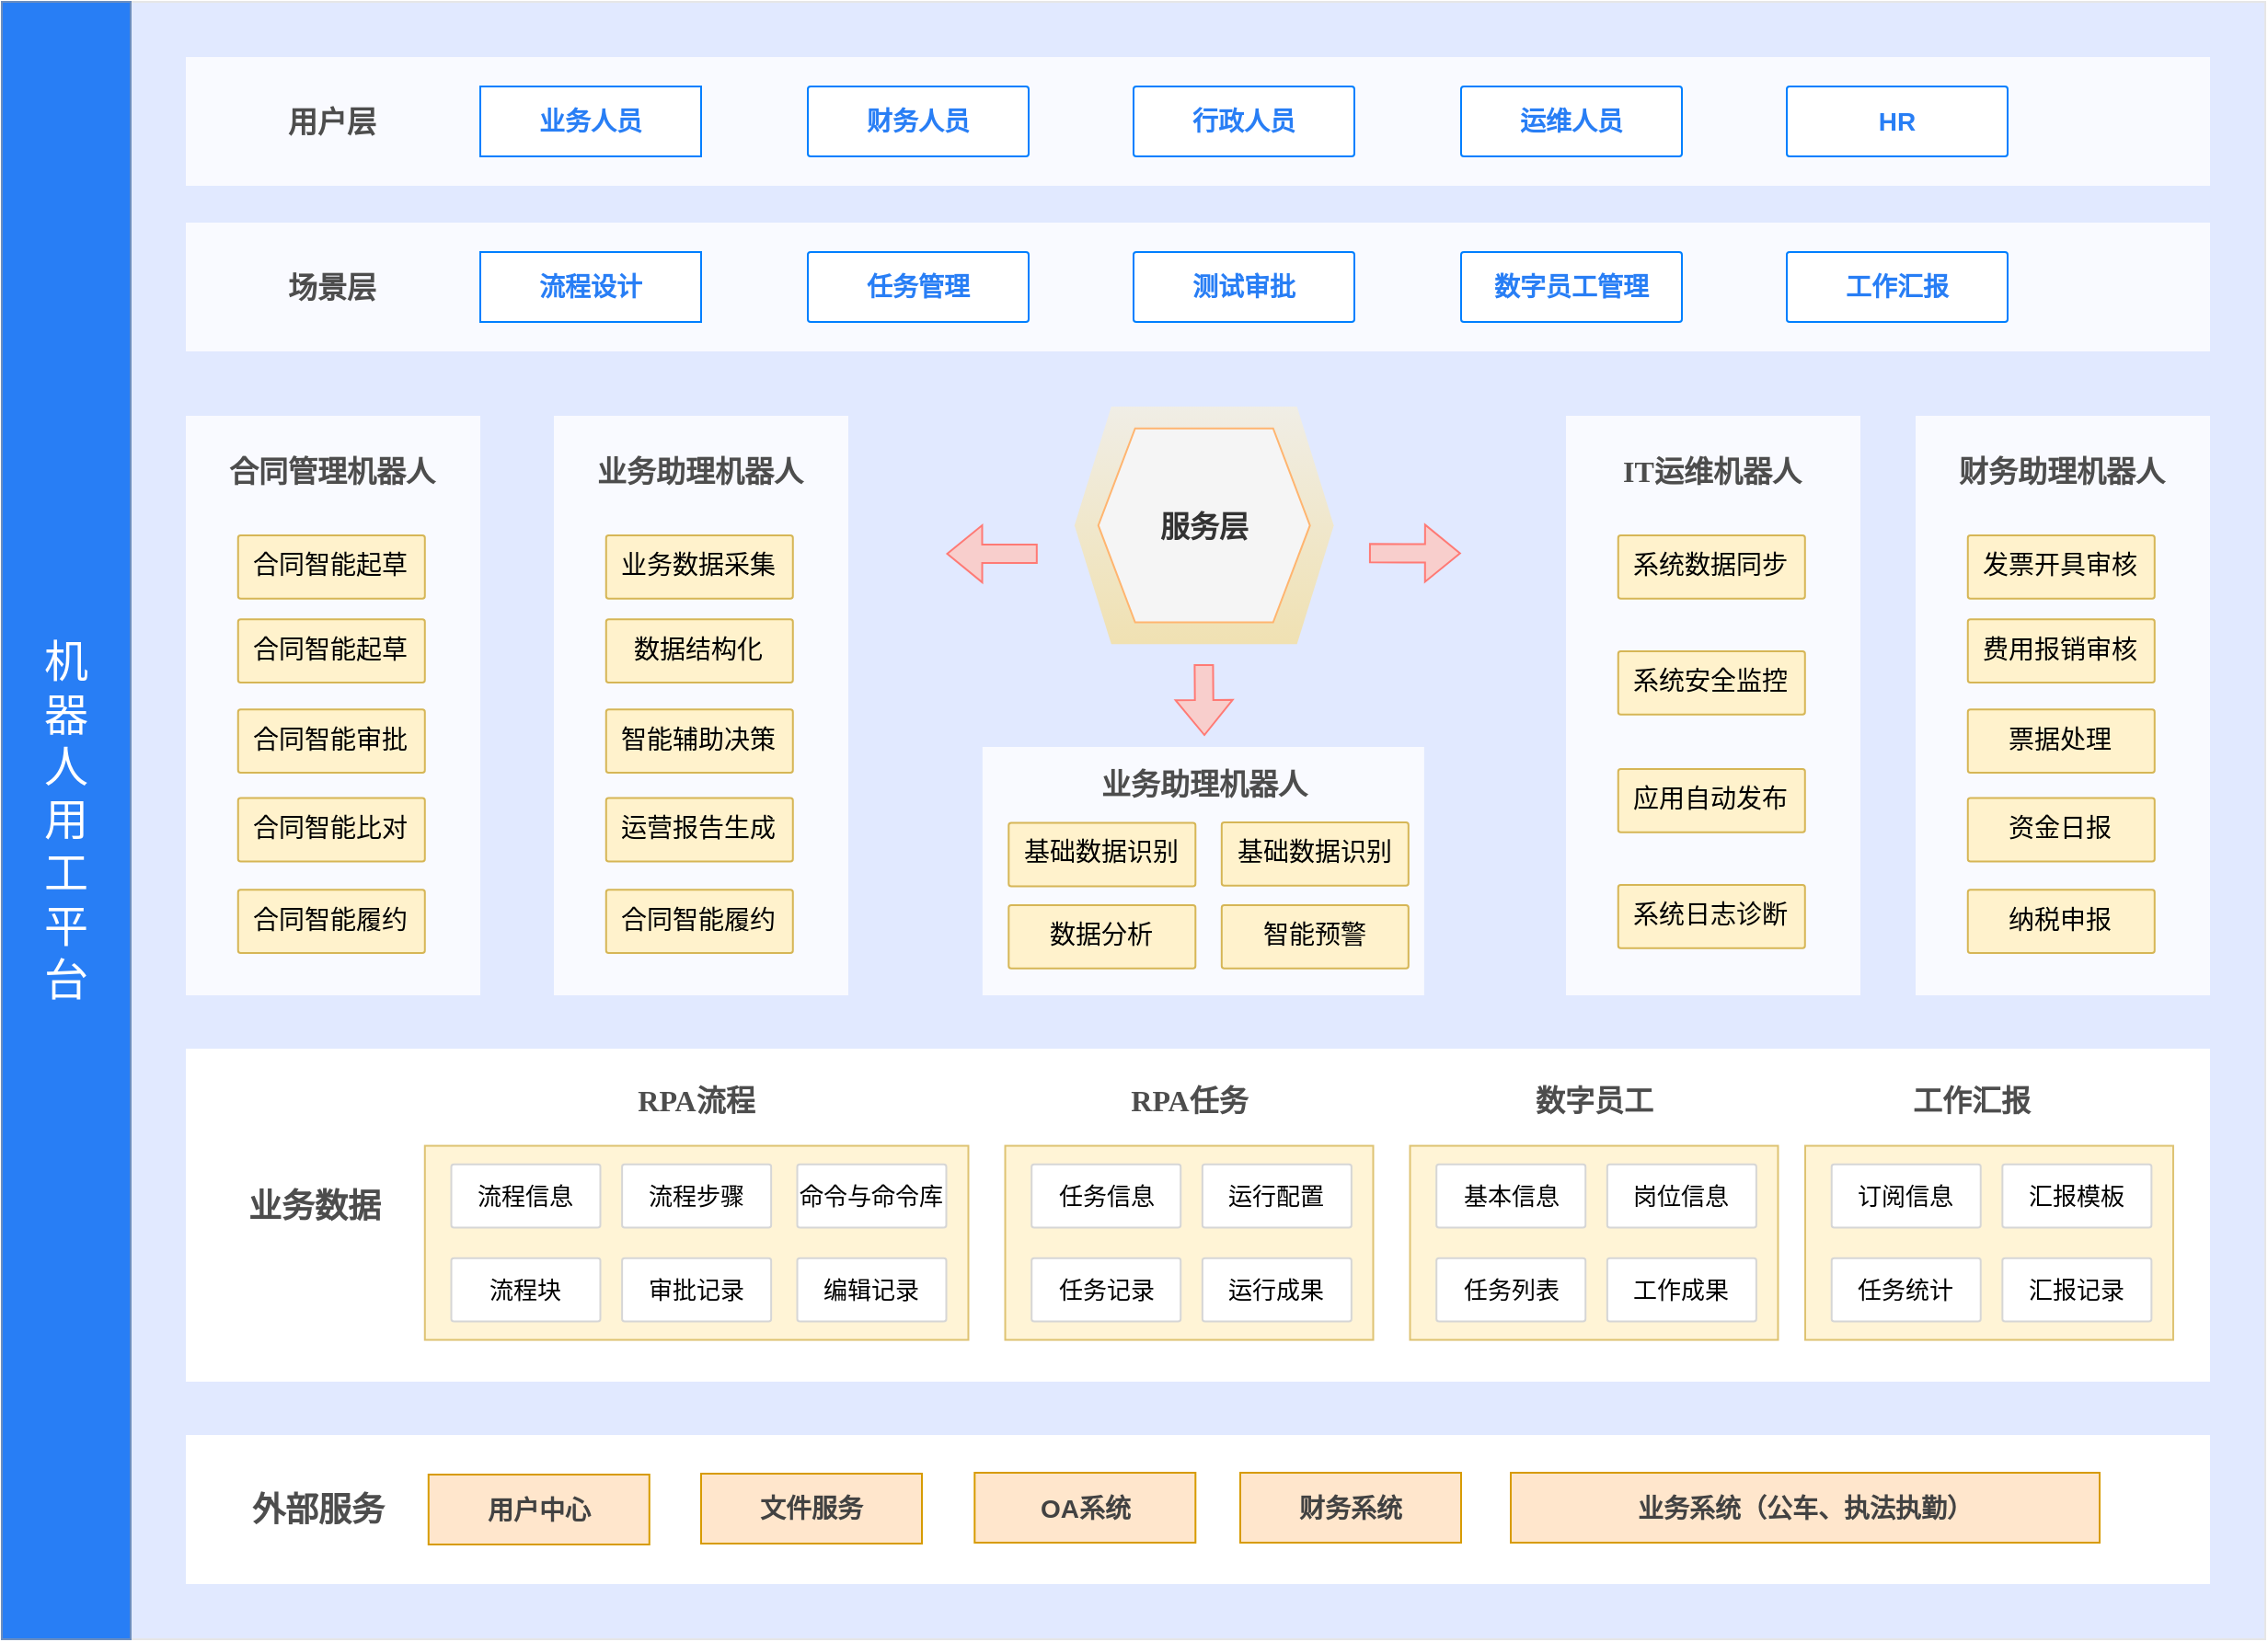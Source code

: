 <mxfile version="24.0.2" type="github" pages="2">
  <diagram id="QMqiZ2GDBsnpyi7WLgiz" name="Page-1">
    <mxGraphModel dx="2927" dy="1044" grid="1" gridSize="10" guides="1" tooltips="1" connect="1" arrows="1" fold="1" page="1" pageScale="1" pageWidth="827" pageHeight="1169" math="0" shadow="0">
      <root>
        <mxCell id="0" />
        <mxCell id="1" parent="0" />
        <mxCell id="o_0oddXOF23FKvagfJal-9" value="" style="rounded=0;whiteSpace=wrap;html=1;fillColor=#E1E9FF;strokeColor=#E6E6E6;gradientDirection=south;sketch=0;fontColor=#333333;fontFamily=阿里巴巴普惠体;" parent="1" vertex="1">
          <mxGeometry x="-320" y="130" width="1160" height="890" as="geometry" />
        </mxCell>
        <mxCell id="ZttovpieoR-79sJcMYOA-3" value="" style="rounded=1;whiteSpace=wrap;html=1;fontSize=14;strokeColor=none;arcSize=0;shadow=0;opacity=80;fontFamily=阿里巴巴普惠体;sketch=0;glass=0;" parent="1" vertex="1">
          <mxGeometry x="-290" y="160" width="1100" height="70" as="geometry" />
        </mxCell>
        <mxCell id="ZttovpieoR-79sJcMYOA-4" value="用户层" style="text;html=1;strokeColor=none;fillColor=none;align=center;verticalAlign=middle;whiteSpace=wrap;rounded=0;fontSize=16;fontStyle=1;fontColor=#4D4D4D;fontFamily=阿里巴巴普惠体;" parent="1" vertex="1">
          <mxGeometry x="-261.61" y="180" width="102.5" height="30" as="geometry" />
        </mxCell>
        <mxCell id="ZttovpieoR-79sJcMYOA-5" value="业务人员" style="rounded=1;whiteSpace=wrap;html=1;fontSize=14;arcSize=0;fontStyle=1;fontFamily=Helvetica;strokeColor=#007FFF;fontColor=#287EF5;" parent="1" vertex="1">
          <mxGeometry x="-130" y="176" width="120" height="38" as="geometry" />
        </mxCell>
        <mxCell id="ZttovpieoR-79sJcMYOA-8" value="财务人员" style="rounded=1;whiteSpace=wrap;html=1;fontSize=14;arcSize=4;fontStyle=1;fontFamily=Helvetica;strokeColor=#007FFF;fontColor=#287EF5;" parent="1" vertex="1">
          <mxGeometry x="48" y="176" width="120" height="38" as="geometry" />
        </mxCell>
        <mxCell id="ZttovpieoR-79sJcMYOA-16" value="" style="rounded=1;whiteSpace=wrap;html=1;fontSize=14;arcSize=0;shadow=0;glass=0;sketch=0;opacity=80;container=0;fontFamily=阿里巴巴普惠体;strokeColor=none;" parent="1" vertex="1">
          <mxGeometry x="-290" y="355" width="160" height="315" as="geometry" />
        </mxCell>
        <mxCell id="ZttovpieoR-79sJcMYOA-63" value="" style="rounded=0;whiteSpace=wrap;html=1;fontFamily=阿里巴巴普惠体;fontSize=18;strokeWidth=1;strokeColor=none;" parent="1" vertex="1">
          <mxGeometry x="-290" y="699" width="1100" height="181" as="geometry" />
        </mxCell>
        <mxCell id="ZttovpieoR-79sJcMYOA-68" value="业务数据" style="text;html=1;strokeColor=none;fillColor=none;align=center;verticalAlign=middle;whiteSpace=wrap;rounded=0;fontSize=18;fontStyle=1;fontColor=#4D4D4D;fontFamily=阿里巴巴普惠体;" parent="1" vertex="1">
          <mxGeometry x="-280" y="769.99" width="120" height="30.01" as="geometry" />
        </mxCell>
        <mxCell id="ZttovpieoR-79sJcMYOA-17" value="合同管理机器人" style="text;html=1;strokeColor=none;fillColor=none;align=center;verticalAlign=middle;whiteSpace=wrap;rounded=0;fontSize=16;fontColor=#4D4D4D;fontStyle=1;fontFamily=阿里巴巴普惠体;" parent="1" vertex="1">
          <mxGeometry x="-270.5" y="369.58" width="119.27" height="30" as="geometry" />
        </mxCell>
        <mxCell id="MdFNAgGWL3GxQWSpr4tQ-2" value="合同智能起草" style="rounded=1;whiteSpace=wrap;html=1;fontSize=14;arcSize=4;fontStyle=0;fontFamily=阿里巴巴普惠体;strokeColor=#d6b656;fillColor=#fff2cc;" parent="1" vertex="1">
          <mxGeometry x="-261.613" y="420.003" width="101.499" height="34.412" as="geometry" />
        </mxCell>
        <mxCell id="9BalmKLf0Tfa42KLOofF-3" value="机&lt;br style=&quot;font-size: 24px;&quot;&gt;器&lt;br style=&quot;font-size: 24px;&quot;&gt;人&lt;br style=&quot;font-size: 24px;&quot;&gt;用&lt;br style=&quot;font-size: 24px;&quot;&gt;工&lt;br style=&quot;font-size: 24px;&quot;&gt;平&lt;br style=&quot;font-size: 24px;&quot;&gt;台" style="rounded=1;whiteSpace=wrap;html=1;fontSize=24;arcSize=0;shadow=0;fontFamily=阿里巴巴普惠体;sketch=0;glass=0;fillColor=#287EF5;strokeColor=#6c8ebf;gradientColor=none;fontColor=#FFFFFF;" parent="1" vertex="1">
          <mxGeometry x="-390" y="130" width="70" height="890" as="geometry" />
        </mxCell>
        <mxCell id="1G_qjWxplky9GHR5EYdk-2" value="行政人员" style="rounded=1;whiteSpace=wrap;html=1;fontSize=14;arcSize=4;fontStyle=1;fontFamily=Helvetica;strokeColor=#007FFF;fontColor=#287EF5;" parent="1" vertex="1">
          <mxGeometry x="225" y="176" width="120" height="38" as="geometry" />
        </mxCell>
        <mxCell id="1G_qjWxplky9GHR5EYdk-3" value="运维人员" style="rounded=1;whiteSpace=wrap;html=1;fontSize=14;arcSize=4;fontStyle=1;fontFamily=Helvetica;strokeColor=#007FFF;fontColor=#287EF5;" parent="1" vertex="1">
          <mxGeometry x="403" y="176" width="120" height="38" as="geometry" />
        </mxCell>
        <mxCell id="1G_qjWxplky9GHR5EYdk-4" value="HR" style="rounded=1;whiteSpace=wrap;html=1;fontSize=14;arcSize=4;fontStyle=1;fontFamily=Helvetica;strokeColor=#007FFF;fontColor=#287EF5;" parent="1" vertex="1">
          <mxGeometry x="580" y="176" width="120" height="38" as="geometry" />
        </mxCell>
        <mxCell id="1G_qjWxplky9GHR5EYdk-5" value="" style="rounded=1;whiteSpace=wrap;html=1;fontSize=14;strokeColor=none;arcSize=0;shadow=0;opacity=80;fontFamily=阿里巴巴普惠体;sketch=0;glass=0;" parent="1" vertex="1">
          <mxGeometry x="-290" y="250" width="1100" height="70" as="geometry" />
        </mxCell>
        <mxCell id="1G_qjWxplky9GHR5EYdk-6" value="场景层" style="text;html=1;strokeColor=none;fillColor=none;align=center;verticalAlign=middle;whiteSpace=wrap;rounded=0;fontSize=16;fontStyle=1;fontColor=#4D4D4D;fontFamily=阿里巴巴普惠体;" parent="1" vertex="1">
          <mxGeometry x="-261.61" y="270" width="102.5" height="30" as="geometry" />
        </mxCell>
        <mxCell id="1G_qjWxplky9GHR5EYdk-7" value="流程设计" style="rounded=1;whiteSpace=wrap;html=1;fontSize=14;arcSize=0;fontStyle=1;fontFamily=Helvetica;strokeColor=#007FFF;fontColor=#287EF5;" parent="1" vertex="1">
          <mxGeometry x="-130" y="266" width="120" height="38" as="geometry" />
        </mxCell>
        <mxCell id="1G_qjWxplky9GHR5EYdk-8" value="任务管理" style="rounded=1;whiteSpace=wrap;html=1;fontSize=14;arcSize=4;fontStyle=1;fontFamily=Helvetica;strokeColor=#007FFF;fontColor=#287EF5;" parent="1" vertex="1">
          <mxGeometry x="48" y="266" width="120" height="38" as="geometry" />
        </mxCell>
        <mxCell id="1G_qjWxplky9GHR5EYdk-9" value="测试审批" style="rounded=1;whiteSpace=wrap;html=1;fontSize=14;arcSize=4;fontStyle=1;fontFamily=Helvetica;strokeColor=#007FFF;fontColor=#287EF5;" parent="1" vertex="1">
          <mxGeometry x="225" y="266" width="120" height="38" as="geometry" />
        </mxCell>
        <mxCell id="1G_qjWxplky9GHR5EYdk-10" value="数字员工管理" style="rounded=1;whiteSpace=wrap;html=1;fontSize=14;arcSize=4;fontStyle=1;fontFamily=Helvetica;strokeColor=#007FFF;fontColor=#287EF5;" parent="1" vertex="1">
          <mxGeometry x="403" y="266" width="120" height="38" as="geometry" />
        </mxCell>
        <mxCell id="1G_qjWxplky9GHR5EYdk-11" value="工作汇报" style="rounded=1;whiteSpace=wrap;html=1;fontSize=14;arcSize=4;fontStyle=1;fontFamily=Helvetica;strokeColor=#007FFF;fontColor=#287EF5;" parent="1" vertex="1">
          <mxGeometry x="580" y="266" width="120" height="38" as="geometry" />
        </mxCell>
        <mxCell id="1G_qjWxplky9GHR5EYdk-13" value="服务层" style="shape=hexagon;perimeter=hexagonPerimeter2;whiteSpace=wrap;html=1;fixedSize=1;fontSize=16;strokeColor=none;fillColor=#fff2cc;size=20;textOpacity=50;gradientColor=#ffd966;opacity=50;" parent="1" vertex="1">
          <mxGeometry x="192.91" y="350" width="140.91" height="129.17" as="geometry" />
        </mxCell>
        <mxCell id="1G_qjWxplky9GHR5EYdk-14" value="服务层" style="shape=hexagon;perimeter=hexagonPerimeter2;whiteSpace=wrap;html=1;fixedSize=1;fontSize=16;strokeColor=#FFB570;fillColor=#f5f5f5;size=20;fontStyle=1;fontColor=#333333;" parent="1" vertex="1">
          <mxGeometry x="205.86" y="361.87" width="115" height="105.42" as="geometry" />
        </mxCell>
        <mxCell id="1G_qjWxplky9GHR5EYdk-16" value="合同智能起草" style="rounded=1;whiteSpace=wrap;html=1;fontSize=14;arcSize=4;fontStyle=0;fontFamily=阿里巴巴普惠体;strokeColor=#d6b656;fillColor=#fff2cc;" parent="1" vertex="1">
          <mxGeometry x="-261.613" y="465.593" width="101.499" height="34.412" as="geometry" />
        </mxCell>
        <mxCell id="1G_qjWxplky9GHR5EYdk-17" value="合同智能审批" style="rounded=1;whiteSpace=wrap;html=1;fontSize=14;arcSize=4;fontStyle=0;fontFamily=阿里巴巴普惠体;strokeColor=#d6b656;fillColor=#fff2cc;" parent="1" vertex="1">
          <mxGeometry x="-261.613" y="514.593" width="101.499" height="34.412" as="geometry" />
        </mxCell>
        <mxCell id="1G_qjWxplky9GHR5EYdk-18" value="合同智能比对" style="rounded=1;whiteSpace=wrap;html=1;fontSize=14;arcSize=4;fontStyle=0;fontFamily=阿里巴巴普惠体;strokeColor=#d6b656;fillColor=#fff2cc;" parent="1" vertex="1">
          <mxGeometry x="-261.613" y="562.803" width="101.499" height="34.412" as="geometry" />
        </mxCell>
        <mxCell id="1G_qjWxplky9GHR5EYdk-19" value="合同智能履约" style="rounded=1;whiteSpace=wrap;html=1;fontSize=14;arcSize=4;fontStyle=0;fontFamily=阿里巴巴普惠体;strokeColor=#d6b656;fillColor=#fff2cc;" parent="1" vertex="1">
          <mxGeometry x="-261.613" y="612.593" width="101.499" height="34.412" as="geometry" />
        </mxCell>
        <mxCell id="1G_qjWxplky9GHR5EYdk-20" value="" style="rounded=1;whiteSpace=wrap;html=1;fontSize=14;arcSize=0;shadow=0;glass=0;sketch=0;opacity=80;container=0;fontFamily=阿里巴巴普惠体;strokeColor=none;" parent="1" vertex="1">
          <mxGeometry x="-90" y="355" width="160" height="315" as="geometry" />
        </mxCell>
        <mxCell id="1G_qjWxplky9GHR5EYdk-21" value="业务助理机器人" style="text;html=1;strokeColor=none;fillColor=none;align=center;verticalAlign=middle;whiteSpace=wrap;rounded=0;fontSize=16;fontColor=#4D4D4D;fontStyle=1;fontFamily=阿里巴巴普惠体;" parent="1" vertex="1">
          <mxGeometry x="-70.5" y="369.58" width="119.27" height="30" as="geometry" />
        </mxCell>
        <mxCell id="1G_qjWxplky9GHR5EYdk-22" value="业务数据采集" style="rounded=1;whiteSpace=wrap;html=1;fontSize=14;arcSize=4;fontStyle=0;fontFamily=阿里巴巴普惠体;strokeColor=#d6b656;fillColor=#fff2cc;" parent="1" vertex="1">
          <mxGeometry x="-61.613" y="420.003" width="101.499" height="34.412" as="geometry" />
        </mxCell>
        <mxCell id="1G_qjWxplky9GHR5EYdk-23" value="数据结构化" style="rounded=1;whiteSpace=wrap;html=1;fontSize=14;arcSize=4;fontStyle=0;fontFamily=阿里巴巴普惠体;strokeColor=#d6b656;fillColor=#fff2cc;" parent="1" vertex="1">
          <mxGeometry x="-61.613" y="465.593" width="101.499" height="34.412" as="geometry" />
        </mxCell>
        <mxCell id="1G_qjWxplky9GHR5EYdk-24" value="智能辅助决策" style="rounded=1;whiteSpace=wrap;html=1;fontSize=14;arcSize=4;fontStyle=0;fontFamily=阿里巴巴普惠体;strokeColor=#d6b656;fillColor=#fff2cc;" parent="1" vertex="1">
          <mxGeometry x="-61.613" y="514.593" width="101.499" height="34.412" as="geometry" />
        </mxCell>
        <mxCell id="1G_qjWxplky9GHR5EYdk-25" value="运营报告生成" style="rounded=1;whiteSpace=wrap;html=1;fontSize=14;arcSize=4;fontStyle=0;fontFamily=阿里巴巴普惠体;strokeColor=#d6b656;fillColor=#fff2cc;" parent="1" vertex="1">
          <mxGeometry x="-61.613" y="562.803" width="101.499" height="34.412" as="geometry" />
        </mxCell>
        <mxCell id="1G_qjWxplky9GHR5EYdk-26" value="合同智能履约" style="rounded=1;whiteSpace=wrap;html=1;fontSize=14;arcSize=4;fontStyle=0;fontFamily=阿里巴巴普惠体;strokeColor=#d6b656;fillColor=#fff2cc;" parent="1" vertex="1">
          <mxGeometry x="-61.613" y="612.593" width="101.499" height="34.412" as="geometry" />
        </mxCell>
        <mxCell id="0h7H6QFIkBvaYsDnCxvT-1" value="" style="rounded=1;whiteSpace=wrap;html=1;fontSize=14;arcSize=0;shadow=0;glass=0;sketch=0;opacity=80;container=0;fontFamily=阿里巴巴普惠体;strokeColor=none;" parent="1" vertex="1">
          <mxGeometry x="142.91" y="535" width="240" height="135" as="geometry" />
        </mxCell>
        <mxCell id="0h7H6QFIkBvaYsDnCxvT-2" value="业务助理机器人" style="text;html=1;strokeColor=none;fillColor=none;align=center;verticalAlign=middle;whiteSpace=wrap;rounded=0;fontSize=16;fontColor=#4D4D4D;fontStyle=1;fontFamily=阿里巴巴普惠体;" parent="1" vertex="1">
          <mxGeometry x="203.77" y="540" width="119.27" height="30" as="geometry" />
        </mxCell>
        <mxCell id="0h7H6QFIkBvaYsDnCxvT-3" value="基础数据识别" style="rounded=1;whiteSpace=wrap;html=1;fontSize=14;arcSize=4;fontStyle=0;fontFamily=阿里巴巴普惠体;strokeColor=#d6b656;fillColor=#fff2cc;" parent="1" vertex="1">
          <mxGeometry x="157.157" y="576.283" width="101.499" height="34.412" as="geometry" />
        </mxCell>
        <mxCell id="0h7H6QFIkBvaYsDnCxvT-4" value="基础数据识别" style="rounded=1;whiteSpace=wrap;html=1;fontSize=14;arcSize=4;fontStyle=0;fontFamily=阿里巴巴普惠体;strokeColor=#d6b656;fillColor=#fff2cc;" parent="1" vertex="1">
          <mxGeometry x="272.907" y="575.993" width="101.499" height="34.412" as="geometry" />
        </mxCell>
        <mxCell id="0h7H6QFIkBvaYsDnCxvT-5" value="" style="shape=flexArrow;endArrow=classic;html=1;rounded=0;entryX=0.75;entryY=0;entryDx=0;entryDy=0;strokeColor=#ff7a75;fillColor=#f8cecc;" parent="1" edge="1">
          <mxGeometry width="50" height="50" relative="1" as="geometry">
            <mxPoint x="263.2" y="490" as="sourcePoint" />
            <mxPoint x="263.513" y="529.01" as="targetPoint" />
          </mxGeometry>
        </mxCell>
        <mxCell id="0h7H6QFIkBvaYsDnCxvT-6" value="" style="shape=flexArrow;endArrow=classic;html=1;rounded=0;entryX=0.75;entryY=0;entryDx=0;entryDy=0;strokeColor=#ff7a75;fillColor=#f8cecc;exitX=0.148;exitY=0.921;exitDx=0;exitDy=0;exitPerimeter=0;" parent="1" edge="1">
          <mxGeometry width="50" height="50" relative="1" as="geometry">
            <mxPoint x="172.91" y="430.002" as="sourcePoint" />
            <mxPoint x="123.253" y="430.05" as="targetPoint" />
          </mxGeometry>
        </mxCell>
        <mxCell id="0h7H6QFIkBvaYsDnCxvT-7" value="" style="shape=flexArrow;endArrow=classic;html=1;rounded=0;entryX=0.75;entryY=0;entryDx=0;entryDy=0;strokeColor=#ff7a75;fillColor=#f8cecc;exitX=0.923;exitY=0.671;exitDx=0;exitDy=0;exitPerimeter=0;" parent="1" edge="1">
          <mxGeometry width="50" height="50" relative="1" as="geometry">
            <mxPoint x="352.97" y="429.673" as="sourcePoint" />
            <mxPoint x="402.913" y="429.73" as="targetPoint" />
          </mxGeometry>
        </mxCell>
        <mxCell id="0h7H6QFIkBvaYsDnCxvT-8" value="数据分析" style="rounded=1;whiteSpace=wrap;html=1;fontSize=14;arcSize=4;fontStyle=0;fontFamily=阿里巴巴普惠体;strokeColor=#d6b656;fillColor=#fff2cc;" parent="1" vertex="1">
          <mxGeometry x="157.157" y="620.993" width="101.499" height="34.412" as="geometry" />
        </mxCell>
        <mxCell id="0h7H6QFIkBvaYsDnCxvT-9" value="智能预警" style="rounded=1;whiteSpace=wrap;html=1;fontSize=14;arcSize=4;fontStyle=0;fontFamily=阿里巴巴普惠体;strokeColor=#d6b656;fillColor=#fff2cc;" parent="1" vertex="1">
          <mxGeometry x="272.907" y="620.993" width="101.499" height="34.412" as="geometry" />
        </mxCell>
        <mxCell id="0h7H6QFIkBvaYsDnCxvT-10" value="" style="rounded=1;whiteSpace=wrap;html=1;fontSize=14;arcSize=0;shadow=0;glass=0;sketch=0;opacity=80;container=0;fontFamily=阿里巴巴普惠体;strokeColor=none;" parent="1" vertex="1">
          <mxGeometry x="460" y="355" width="160" height="315" as="geometry" />
        </mxCell>
        <mxCell id="0h7H6QFIkBvaYsDnCxvT-11" value="IT运维机器人" style="text;html=1;strokeColor=none;fillColor=none;align=center;verticalAlign=middle;whiteSpace=wrap;rounded=0;fontSize=16;fontColor=#4D4D4D;fontStyle=1;fontFamily=阿里巴巴普惠体;" parent="1" vertex="1">
          <mxGeometry x="479.5" y="369.58" width="119.27" height="30" as="geometry" />
        </mxCell>
        <mxCell id="0h7H6QFIkBvaYsDnCxvT-12" value="系统数据同步" style="rounded=1;whiteSpace=wrap;html=1;fontSize=14;arcSize=4;fontStyle=0;fontFamily=阿里巴巴普惠体;strokeColor=#d6b656;fillColor=#fff2cc;" parent="1" vertex="1">
          <mxGeometry x="488.387" y="420.003" width="101.499" height="34.412" as="geometry" />
        </mxCell>
        <mxCell id="0h7H6QFIkBvaYsDnCxvT-13" value="系统安全监控" style="rounded=1;whiteSpace=wrap;html=1;fontSize=14;arcSize=4;fontStyle=0;fontFamily=阿里巴巴普惠体;strokeColor=#d6b656;fillColor=#fff2cc;" parent="1" vertex="1">
          <mxGeometry x="488.387" y="483" width="101.499" height="34.412" as="geometry" />
        </mxCell>
        <mxCell id="0h7H6QFIkBvaYsDnCxvT-14" value="应用自动发布" style="rounded=1;whiteSpace=wrap;html=1;fontSize=14;arcSize=4;fontStyle=0;fontFamily=阿里巴巴普惠体;strokeColor=#d6b656;fillColor=#fff2cc;" parent="1" vertex="1">
          <mxGeometry x="488.387" y="547" width="101.499" height="34.412" as="geometry" />
        </mxCell>
        <mxCell id="0h7H6QFIkBvaYsDnCxvT-15" value="系统日志诊断" style="rounded=1;whiteSpace=wrap;html=1;fontSize=14;arcSize=4;fontStyle=0;fontFamily=阿里巴巴普惠体;strokeColor=#d6b656;fillColor=#fff2cc;" parent="1" vertex="1">
          <mxGeometry x="488.387" y="610.003" width="101.499" height="34.412" as="geometry" />
        </mxCell>
        <mxCell id="0h7H6QFIkBvaYsDnCxvT-17" value="" style="rounded=1;whiteSpace=wrap;html=1;fontSize=14;arcSize=0;shadow=0;glass=0;sketch=0;opacity=80;container=0;fontFamily=阿里巴巴普惠体;strokeColor=none;" parent="1" vertex="1">
          <mxGeometry x="650" y="355" width="160" height="315" as="geometry" />
        </mxCell>
        <mxCell id="0h7H6QFIkBvaYsDnCxvT-18" value="财务助理机器人" style="text;html=1;strokeColor=none;fillColor=none;align=center;verticalAlign=middle;whiteSpace=wrap;rounded=0;fontSize=16;fontColor=#4D4D4D;fontStyle=1;fontFamily=阿里巴巴普惠体;" parent="1" vertex="1">
          <mxGeometry x="669.5" y="369.58" width="119.27" height="30" as="geometry" />
        </mxCell>
        <mxCell id="0h7H6QFIkBvaYsDnCxvT-19" value="发票开具审核" style="rounded=1;whiteSpace=wrap;html=1;fontSize=14;arcSize=4;fontStyle=0;fontFamily=阿里巴巴普惠体;strokeColor=#d6b656;fillColor=#fff2cc;" parent="1" vertex="1">
          <mxGeometry x="678.387" y="420.003" width="101.499" height="34.412" as="geometry" />
        </mxCell>
        <mxCell id="0h7H6QFIkBvaYsDnCxvT-20" value="费用报销审核" style="rounded=1;whiteSpace=wrap;html=1;fontSize=14;arcSize=4;fontStyle=0;fontFamily=阿里巴巴普惠体;strokeColor=#d6b656;fillColor=#fff2cc;" parent="1" vertex="1">
          <mxGeometry x="678.387" y="465.593" width="101.499" height="34.412" as="geometry" />
        </mxCell>
        <mxCell id="0h7H6QFIkBvaYsDnCxvT-21" value="票据处理" style="rounded=1;whiteSpace=wrap;html=1;fontSize=14;arcSize=4;fontStyle=0;fontFamily=阿里巴巴普惠体;strokeColor=#d6b656;fillColor=#fff2cc;" parent="1" vertex="1">
          <mxGeometry x="678.387" y="514.593" width="101.499" height="34.412" as="geometry" />
        </mxCell>
        <mxCell id="0h7H6QFIkBvaYsDnCxvT-22" value="资金日报" style="rounded=1;whiteSpace=wrap;html=1;fontSize=14;arcSize=4;fontStyle=0;fontFamily=阿里巴巴普惠体;strokeColor=#d6b656;fillColor=#fff2cc;" parent="1" vertex="1">
          <mxGeometry x="678.387" y="562.803" width="101.499" height="34.412" as="geometry" />
        </mxCell>
        <mxCell id="0h7H6QFIkBvaYsDnCxvT-23" value="纳税申报" style="rounded=1;whiteSpace=wrap;html=1;fontSize=14;arcSize=4;fontStyle=0;fontFamily=阿里巴巴普惠体;strokeColor=#d6b656;fillColor=#fff2cc;" parent="1" vertex="1">
          <mxGeometry x="678.387" y="612.593" width="101.499" height="34.412" as="geometry" />
        </mxCell>
        <mxCell id="0h7H6QFIkBvaYsDnCxvT-24" value="RPA流程" style="text;html=1;strokeColor=none;fillColor=none;align=center;verticalAlign=middle;whiteSpace=wrap;rounded=0;fontSize=16;fontColor=#4D4D4D;fontStyle=1;fontFamily=阿里巴巴普惠体;" parent="1" vertex="1">
          <mxGeometry x="-72.07" y="711.7" width="119.27" height="30" as="geometry" />
        </mxCell>
        <mxCell id="0h7H6QFIkBvaYsDnCxvT-25" value="" style="rounded=1;whiteSpace=wrap;html=1;fontSize=14;arcSize=0;shadow=0;glass=0;sketch=0;opacity=80;container=0;fontFamily=阿里巴巴普惠体;strokeColor=#d6b656;fillColor=#fff2cc;" parent="1" vertex="1">
          <mxGeometry x="-160.11" y="751.79" width="295.36" height="105.5" as="geometry" />
        </mxCell>
        <mxCell id="pXwYT4CWtMP8QEXP_L0X-1" value="流程信息" style="rounded=1;whiteSpace=wrap;html=1;fontSize=13;arcSize=4;fontStyle=0;fontFamily=阿里巴巴普惠体;strokeColor=#D6D6D6;" parent="1" vertex="1">
          <mxGeometry x="-145.75" y="761.82" width="81" height="34.41" as="geometry" />
        </mxCell>
        <mxCell id="0h7H6QFIkBvaYsDnCxvT-27" value="流程步骤" style="rounded=1;whiteSpace=wrap;html=1;fontSize=13;arcSize=4;fontStyle=0;fontFamily=阿里巴巴普惠体;strokeColor=#D6D6D6;" parent="1" vertex="1">
          <mxGeometry x="-52.93" y="761.82" width="81" height="34.41" as="geometry" />
        </mxCell>
        <mxCell id="0h7H6QFIkBvaYsDnCxvT-28" value="命令与命令库" style="rounded=1;whiteSpace=wrap;html=1;fontSize=13;arcSize=4;fontStyle=0;fontFamily=阿里巴巴普惠体;strokeColor=#D6D6D6;" parent="1" vertex="1">
          <mxGeometry x="42.25" y="761.82" width="81" height="34.41" as="geometry" />
        </mxCell>
        <mxCell id="0h7H6QFIkBvaYsDnCxvT-29" value="流程块" style="rounded=1;whiteSpace=wrap;html=1;fontSize=13;arcSize=4;fontStyle=0;fontFamily=阿里巴巴普惠体;strokeColor=#D6D6D6;" parent="1" vertex="1">
          <mxGeometry x="-145.75" y="812.88" width="81" height="34.41" as="geometry" />
        </mxCell>
        <mxCell id="0h7H6QFIkBvaYsDnCxvT-30" value="审批记录" style="rounded=1;whiteSpace=wrap;html=1;fontSize=13;arcSize=4;fontStyle=0;fontFamily=阿里巴巴普惠体;strokeColor=#D6D6D6;" parent="1" vertex="1">
          <mxGeometry x="-52.93" y="812.88" width="81" height="34.41" as="geometry" />
        </mxCell>
        <mxCell id="0h7H6QFIkBvaYsDnCxvT-31" value="编辑记录" style="rounded=1;whiteSpace=wrap;html=1;fontSize=13;arcSize=4;fontStyle=0;fontFamily=阿里巴巴普惠体;strokeColor=#D6D6D6;" parent="1" vertex="1">
          <mxGeometry x="42.25" y="812.88" width="81" height="34.41" as="geometry" />
        </mxCell>
        <mxCell id="0h7H6QFIkBvaYsDnCxvT-32" value="RPA任务" style="text;html=1;strokeColor=none;fillColor=none;align=center;verticalAlign=middle;whiteSpace=wrap;rounded=0;fontSize=16;fontColor=#4D4D4D;fontStyle=1;fontFamily=阿里巴巴普惠体;" parent="1" vertex="1">
          <mxGeometry x="195.62" y="711.7" width="119.27" height="30" as="geometry" />
        </mxCell>
        <mxCell id="0h7H6QFIkBvaYsDnCxvT-33" value="" style="rounded=1;whiteSpace=wrap;html=1;fontSize=14;arcSize=0;shadow=0;glass=0;sketch=0;opacity=80;container=0;fontFamily=阿里巴巴普惠体;strokeColor=#d6b656;fillColor=#fff2cc;" parent="1" vertex="1">
          <mxGeometry x="155.25" y="751.79" width="200" height="105.5" as="geometry" />
        </mxCell>
        <mxCell id="0h7H6QFIkBvaYsDnCxvT-34" value="任务信息" style="rounded=1;whiteSpace=wrap;html=1;fontSize=13;arcSize=4;fontStyle=0;fontFamily=阿里巴巴普惠体;strokeColor=#D6D6D6;" parent="1" vertex="1">
          <mxGeometry x="169.61" y="761.82" width="81" height="34.41" as="geometry" />
        </mxCell>
        <mxCell id="0h7H6QFIkBvaYsDnCxvT-35" value="运行配置" style="rounded=1;whiteSpace=wrap;html=1;fontSize=13;arcSize=4;fontStyle=0;fontFamily=阿里巴巴普惠体;strokeColor=#D6D6D6;" parent="1" vertex="1">
          <mxGeometry x="262.43" y="761.82" width="81" height="34.41" as="geometry" />
        </mxCell>
        <mxCell id="0h7H6QFIkBvaYsDnCxvT-37" value="任务记录" style="rounded=1;whiteSpace=wrap;html=1;fontSize=13;arcSize=4;fontStyle=0;fontFamily=阿里巴巴普惠体;strokeColor=#D6D6D6;" parent="1" vertex="1">
          <mxGeometry x="169.61" y="812.88" width="81" height="34.41" as="geometry" />
        </mxCell>
        <mxCell id="0h7H6QFIkBvaYsDnCxvT-38" value="运行成果" style="rounded=1;whiteSpace=wrap;html=1;fontSize=13;arcSize=4;fontStyle=0;fontFamily=阿里巴巴普惠体;strokeColor=#D6D6D6;" parent="1" vertex="1">
          <mxGeometry x="262.43" y="812.88" width="81" height="34.41" as="geometry" />
        </mxCell>
        <mxCell id="0h7H6QFIkBvaYsDnCxvT-40" value="数字员工" style="text;html=1;strokeColor=none;fillColor=none;align=center;verticalAlign=middle;whiteSpace=wrap;rounded=0;fontSize=16;fontColor=#4D4D4D;fontStyle=1;fontFamily=阿里巴巴普惠体;" parent="1" vertex="1">
          <mxGeometry x="415.62" y="711.7" width="119.27" height="30" as="geometry" />
        </mxCell>
        <mxCell id="0h7H6QFIkBvaYsDnCxvT-41" value="" style="rounded=1;whiteSpace=wrap;html=1;fontSize=14;arcSize=0;shadow=0;glass=0;sketch=0;opacity=80;container=0;fontFamily=阿里巴巴普惠体;strokeColor=#d6b656;fillColor=#fff2cc;" parent="1" vertex="1">
          <mxGeometry x="375.25" y="751.79" width="200" height="105.5" as="geometry" />
        </mxCell>
        <mxCell id="0h7H6QFIkBvaYsDnCxvT-42" value="基本信息" style="rounded=1;whiteSpace=wrap;html=1;fontSize=13;arcSize=4;fontStyle=0;fontFamily=阿里巴巴普惠体;strokeColor=#D6D6D6;" parent="1" vertex="1">
          <mxGeometry x="389.61" y="761.82" width="81" height="34.41" as="geometry" />
        </mxCell>
        <mxCell id="0h7H6QFIkBvaYsDnCxvT-43" value="岗位信息" style="rounded=1;whiteSpace=wrap;html=1;fontSize=13;arcSize=4;fontStyle=0;fontFamily=阿里巴巴普惠体;strokeColor=#D6D6D6;" parent="1" vertex="1">
          <mxGeometry x="482.43" y="761.82" width="81" height="34.41" as="geometry" />
        </mxCell>
        <mxCell id="0h7H6QFIkBvaYsDnCxvT-44" value="任务列表" style="rounded=1;whiteSpace=wrap;html=1;fontSize=13;arcSize=4;fontStyle=0;fontFamily=阿里巴巴普惠体;strokeColor=#D6D6D6;" parent="1" vertex="1">
          <mxGeometry x="389.61" y="812.88" width="81" height="34.41" as="geometry" />
        </mxCell>
        <mxCell id="0h7H6QFIkBvaYsDnCxvT-45" value="工作成果" style="rounded=1;whiteSpace=wrap;html=1;fontSize=13;arcSize=4;fontStyle=0;fontFamily=阿里巴巴普惠体;strokeColor=#D6D6D6;" parent="1" vertex="1">
          <mxGeometry x="482.43" y="812.88" width="81" height="34.41" as="geometry" />
        </mxCell>
        <mxCell id="0h7H6QFIkBvaYsDnCxvT-46" value="工作汇报" style="text;html=1;strokeColor=none;fillColor=none;align=center;verticalAlign=middle;whiteSpace=wrap;rounded=0;fontSize=16;fontColor=#4D4D4D;fontStyle=1;fontFamily=阿里巴巴普惠体;" parent="1" vertex="1">
          <mxGeometry x="620.73" y="711.7" width="119.27" height="30" as="geometry" />
        </mxCell>
        <mxCell id="0h7H6QFIkBvaYsDnCxvT-47" value="" style="rounded=1;whiteSpace=wrap;html=1;fontSize=14;arcSize=0;shadow=0;glass=0;sketch=0;opacity=80;container=0;fontFamily=阿里巴巴普惠体;strokeColor=#d6b656;fillColor=#fff2cc;" parent="1" vertex="1">
          <mxGeometry x="590" y="751.79" width="200" height="105.5" as="geometry" />
        </mxCell>
        <mxCell id="0h7H6QFIkBvaYsDnCxvT-48" value="订阅信息" style="rounded=1;whiteSpace=wrap;html=1;fontSize=13;arcSize=4;fontStyle=0;fontFamily=阿里巴巴普惠体;strokeColor=#D6D6D6;" parent="1" vertex="1">
          <mxGeometry x="604.36" y="761.82" width="81" height="34.41" as="geometry" />
        </mxCell>
        <mxCell id="0h7H6QFIkBvaYsDnCxvT-49" value="汇报模板" style="rounded=1;whiteSpace=wrap;html=1;fontSize=13;arcSize=4;fontStyle=0;fontFamily=阿里巴巴普惠体;strokeColor=#D6D6D6;" parent="1" vertex="1">
          <mxGeometry x="697.18" y="761.82" width="81" height="34.41" as="geometry" />
        </mxCell>
        <mxCell id="0h7H6QFIkBvaYsDnCxvT-50" value="任务统计" style="rounded=1;whiteSpace=wrap;html=1;fontSize=13;arcSize=4;fontStyle=0;fontFamily=阿里巴巴普惠体;strokeColor=#D6D6D6;" parent="1" vertex="1">
          <mxGeometry x="604.36" y="812.88" width="81" height="34.41" as="geometry" />
        </mxCell>
        <mxCell id="0h7H6QFIkBvaYsDnCxvT-51" value="汇报记录" style="rounded=1;whiteSpace=wrap;html=1;fontSize=13;arcSize=4;fontStyle=0;fontFamily=阿里巴巴普惠体;strokeColor=#D6D6D6;" parent="1" vertex="1">
          <mxGeometry x="697.18" y="812.88" width="81" height="34.41" as="geometry" />
        </mxCell>
        <mxCell id="0h7H6QFIkBvaYsDnCxvT-52" value="" style="rounded=0;whiteSpace=wrap;html=1;fontFamily=阿里巴巴普惠体;fontSize=18;strokeWidth=1;strokeColor=none;" parent="1" vertex="1">
          <mxGeometry x="-290" y="909" width="1100" height="81" as="geometry" />
        </mxCell>
        <mxCell id="0h7H6QFIkBvaYsDnCxvT-53" value="外部服务" style="text;html=1;strokeColor=none;fillColor=none;align=center;verticalAlign=middle;whiteSpace=wrap;rounded=0;fontSize=18;fontStyle=1;fontColor=#4D4D4D;fontFamily=阿里巴巴普惠体;" parent="1" vertex="1">
          <mxGeometry x="-278.11" y="934.5" width="120" height="30.01" as="geometry" />
        </mxCell>
        <mxCell id="0h7H6QFIkBvaYsDnCxvT-54" value="用户中心" style="rounded=1;whiteSpace=wrap;html=1;fontSize=14;arcSize=0;fontStyle=1;fontFamily=Helvetica;strokeColor=#d79b00;fillColor=#ffe6cc;fontColor=#424242;" parent="1" vertex="1">
          <mxGeometry x="-158.11" y="930.5" width="120" height="38" as="geometry" />
        </mxCell>
        <mxCell id="0h7H6QFIkBvaYsDnCxvT-60" value="文件服务" style="rounded=1;whiteSpace=wrap;html=1;fontSize=14;arcSize=0;fontStyle=1;fontFamily=Helvetica;strokeColor=#d79b00;fillColor=#ffe6cc;fontColor=#424242;" parent="1" vertex="1">
          <mxGeometry x="-10" y="930" width="120" height="38" as="geometry" />
        </mxCell>
        <mxCell id="0h7H6QFIkBvaYsDnCxvT-61" value="OA系统" style="rounded=1;whiteSpace=wrap;html=1;fontSize=14;arcSize=0;fontStyle=1;fontFamily=Helvetica;strokeColor=#d79b00;fillColor=#ffe6cc;fontColor=#424242;" parent="1" vertex="1">
          <mxGeometry x="138.66" y="929.5" width="120" height="38" as="geometry" />
        </mxCell>
        <mxCell id="0h7H6QFIkBvaYsDnCxvT-62" value="财务系统" style="rounded=1;whiteSpace=wrap;html=1;fontSize=14;arcSize=0;fontStyle=1;fontFamily=Helvetica;strokeColor=#d79b00;fillColor=#ffe6cc;fontColor=#424242;" parent="1" vertex="1">
          <mxGeometry x="283" y="929.5" width="120" height="38" as="geometry" />
        </mxCell>
        <mxCell id="0h7H6QFIkBvaYsDnCxvT-63" value="业务系统（公车、执法执勤）" style="rounded=1;whiteSpace=wrap;html=1;fontSize=14;arcSize=0;fontStyle=1;fontFamily=Helvetica;strokeColor=#d79b00;fillColor=#ffe6cc;fontColor=#424242;" parent="1" vertex="1">
          <mxGeometry x="430" y="929.5" width="320" height="38" as="geometry" />
        </mxCell>
      </root>
    </mxGraphModel>
  </diagram>
  <diagram id="TwJjPe7odnZutAwEu50u" name="用户端">
    <mxGraphModel dx="2442" dy="803" grid="1" gridSize="10" guides="1" tooltips="1" connect="1" arrows="1" fold="1" page="1" pageScale="1" pageWidth="827" pageHeight="1169" math="0" shadow="0">
      <root>
        <mxCell id="0" />
        <mxCell id="1" parent="0" />
        <mxCell id="Jc4lTaiEnczVDt-H3ZMG-1" value="" style="rounded=0;whiteSpace=wrap;html=1;fillColor=#E1E9FF;strokeColor=#E6E6E6;gradientDirection=south;sketch=0;fontColor=#333333;fontFamily=阿里巴巴普惠体;" vertex="1" parent="1">
          <mxGeometry x="-320" y="130" width="1160" height="890" as="geometry" />
        </mxCell>
        <mxCell id="Jc4lTaiEnczVDt-H3ZMG-2" value="" style="rounded=1;whiteSpace=wrap;html=1;fontSize=14;strokeColor=none;arcSize=0;shadow=0;opacity=80;fontFamily=阿里巴巴普惠体;sketch=0;glass=0;" vertex="1" parent="1">
          <mxGeometry x="-290" y="160" width="1100" height="70" as="geometry" />
        </mxCell>
        <mxCell id="Jc4lTaiEnczVDt-H3ZMG-3" value="用户层" style="text;html=1;strokeColor=none;fillColor=none;align=center;verticalAlign=middle;whiteSpace=wrap;rounded=0;fontSize=16;fontStyle=1;fontColor=#4D4D4D;fontFamily=阿里巴巴普惠体;" vertex="1" parent="1">
          <mxGeometry x="-261.61" y="180" width="102.5" height="30" as="geometry" />
        </mxCell>
        <mxCell id="Jc4lTaiEnczVDt-H3ZMG-4" value="单位用户" style="rounded=1;whiteSpace=wrap;html=1;fontSize=14;arcSize=0;fontStyle=1;fontFamily=Helvetica;strokeColor=#007FFF;fontColor=#287EF5;" vertex="1" parent="1">
          <mxGeometry x="-130" y="176" width="430" height="38" as="geometry" />
        </mxCell>
        <mxCell id="Jc4lTaiEnczVDt-H3ZMG-5" value="个人用户" style="rounded=1;whiteSpace=wrap;html=1;fontSize=14;arcSize=4;fontStyle=1;fontFamily=Helvetica;strokeColor=#007FFF;fontColor=#287EF5;" vertex="1" parent="1">
          <mxGeometry x="310" y="176" width="470" height="38" as="geometry" />
        </mxCell>
        <mxCell id="Jc4lTaiEnczVDt-H3ZMG-7" value="" style="rounded=0;whiteSpace=wrap;html=1;fontFamily=阿里巴巴普惠体;fontSize=18;strokeWidth=1;strokeColor=none;" vertex="1" parent="1">
          <mxGeometry x="-290" y="699" width="1100" height="181" as="geometry" />
        </mxCell>
        <mxCell id="Jc4lTaiEnczVDt-H3ZMG-8" value="业务数据" style="text;html=1;strokeColor=none;fillColor=none;align=center;verticalAlign=middle;whiteSpace=wrap;rounded=0;fontSize=18;fontStyle=1;fontColor=#4D4D4D;fontFamily=阿里巴巴普惠体;" vertex="1" parent="1">
          <mxGeometry x="-280" y="769.99" width="120" height="30.01" as="geometry" />
        </mxCell>
        <mxCell id="Jc4lTaiEnczVDt-H3ZMG-11" value="机&lt;br style=&quot;font-size: 24px;&quot;&gt;器&lt;br style=&quot;font-size: 24px;&quot;&gt;人&lt;br style=&quot;font-size: 24px;&quot;&gt;用&lt;br style=&quot;font-size: 24px;&quot;&gt;工&lt;br style=&quot;font-size: 24px;&quot;&gt;平&lt;br style=&quot;font-size: 24px;&quot;&gt;台" style="rounded=1;whiteSpace=wrap;html=1;fontSize=24;arcSize=0;shadow=0;fontFamily=阿里巴巴普惠体;sketch=0;glass=0;fillColor=#287EF5;strokeColor=#6c8ebf;gradientColor=none;fontColor=#FFFFFF;" vertex="1" parent="1">
          <mxGeometry x="-390" y="130" width="70" height="890" as="geometry" />
        </mxCell>
        <mxCell id="Jc4lTaiEnczVDt-H3ZMG-15" value="" style="rounded=1;whiteSpace=wrap;html=1;fontSize=14;strokeColor=none;arcSize=0;shadow=0;opacity=80;fontFamily=阿里巴巴普惠体;sketch=0;glass=0;" vertex="1" parent="1">
          <mxGeometry x="-290" y="250" width="1100" height="70" as="geometry" />
        </mxCell>
        <mxCell id="Jc4lTaiEnczVDt-H3ZMG-16" value="场景层" style="text;html=1;strokeColor=none;fillColor=none;align=center;verticalAlign=middle;whiteSpace=wrap;rounded=0;fontSize=16;fontStyle=1;fontColor=#4D4D4D;fontFamily=阿里巴巴普惠体;" vertex="1" parent="1">
          <mxGeometry x="-261.61" y="270" width="102.5" height="30" as="geometry" />
        </mxCell>
        <mxCell id="Jc4lTaiEnczVDt-H3ZMG-17" value="任务数据查询" style="rounded=1;whiteSpace=wrap;html=1;fontSize=14;arcSize=0;fontStyle=1;fontFamily=Helvetica;strokeColor=#007FFF;fontColor=#287EF5;" vertex="1" parent="1">
          <mxGeometry x="-112.07" y="266" width="120" height="38" as="geometry" />
        </mxCell>
        <mxCell id="Jc4lTaiEnczVDt-H3ZMG-18" value="派发任务管理" style="rounded=1;whiteSpace=wrap;html=1;fontSize=14;arcSize=4;fontStyle=1;fontFamily=Helvetica;strokeColor=#007FFF;fontColor=#287EF5;" vertex="1" parent="1">
          <mxGeometry x="65.93" y="266" width="120" height="38" as="geometry" />
        </mxCell>
        <mxCell id="Jc4lTaiEnczVDt-H3ZMG-19" value="数据信息录入" style="rounded=1;whiteSpace=wrap;html=1;fontSize=14;arcSize=4;fontStyle=1;fontFamily=Helvetica;strokeColor=#007FFF;fontColor=#287EF5;" vertex="1" parent="1">
          <mxGeometry x="242.93" y="266" width="120" height="38" as="geometry" />
        </mxCell>
        <mxCell id="Jc4lTaiEnczVDt-H3ZMG-20" value="业务信息核对" style="rounded=1;whiteSpace=wrap;html=1;fontSize=14;arcSize=4;fontStyle=1;fontFamily=Helvetica;strokeColor=#007FFF;fontColor=#287EF5;" vertex="1" parent="1">
          <mxGeometry x="420.93" y="266" width="120" height="38" as="geometry" />
        </mxCell>
        <mxCell id="Jc4lTaiEnczVDt-H3ZMG-21" value="分析数据查询" style="rounded=1;whiteSpace=wrap;html=1;fontSize=14;arcSize=4;fontStyle=1;fontFamily=Helvetica;strokeColor=#007FFF;fontColor=#287EF5;" vertex="1" parent="1">
          <mxGeometry x="597.93" y="266" width="120" height="38" as="geometry" />
        </mxCell>
        <mxCell id="Jc4lTaiEnczVDt-H3ZMG-57" value="任务清单" style="text;html=1;strokeColor=none;fillColor=none;align=center;verticalAlign=middle;whiteSpace=wrap;rounded=0;fontSize=16;fontColor=#4D4D4D;fontStyle=1;fontFamily=阿里巴巴普惠体;" vertex="1" parent="1">
          <mxGeometry x="-72.07" y="711.7" width="119.27" height="30" as="geometry" />
        </mxCell>
        <mxCell id="Jc4lTaiEnczVDt-H3ZMG-58" value="" style="rounded=1;whiteSpace=wrap;html=1;fontSize=14;arcSize=0;shadow=0;glass=0;sketch=0;opacity=80;container=0;fontFamily=阿里巴巴普惠体;strokeColor=#d6b656;fillColor=#fff2cc;" vertex="1" parent="1">
          <mxGeometry x="-160.11" y="751.79" width="295.36" height="105.5" as="geometry" />
        </mxCell>
        <mxCell id="Jc4lTaiEnczVDt-H3ZMG-59" value="任务信息" style="rounded=1;whiteSpace=wrap;html=1;fontSize=13;arcSize=4;fontStyle=0;fontFamily=阿里巴巴普惠体;strokeColor=#D6D6D6;" vertex="1" parent="1">
          <mxGeometry x="-145.75" y="761.82" width="81" height="34.41" as="geometry" />
        </mxCell>
        <mxCell id="Jc4lTaiEnczVDt-H3ZMG-60" value="执行信息" style="rounded=1;whiteSpace=wrap;html=1;fontSize=13;arcSize=4;fontStyle=0;fontFamily=阿里巴巴普惠体;strokeColor=#D6D6D6;" vertex="1" parent="1">
          <mxGeometry x="-52.93" y="761.82" width="81" height="34.41" as="geometry" />
        </mxCell>
        <mxCell id="Jc4lTaiEnczVDt-H3ZMG-61" value="组织信息" style="rounded=1;whiteSpace=wrap;html=1;fontSize=13;arcSize=4;fontStyle=0;fontFamily=阿里巴巴普惠体;strokeColor=#D6D6D6;" vertex="1" parent="1">
          <mxGeometry x="42.25" y="761.82" width="81" height="34.41" as="geometry" />
        </mxCell>
        <mxCell id="Jc4lTaiEnczVDt-H3ZMG-62" value="流程信息" style="rounded=1;whiteSpace=wrap;html=1;fontSize=13;arcSize=4;fontStyle=0;fontFamily=阿里巴巴普惠体;strokeColor=#D6D6D6;" vertex="1" parent="1">
          <mxGeometry x="-145.75" y="812.88" width="81" height="34.41" as="geometry" />
        </mxCell>
        <mxCell id="Jc4lTaiEnczVDt-H3ZMG-63" value="状态信息" style="rounded=1;whiteSpace=wrap;html=1;fontSize=13;arcSize=4;fontStyle=0;fontFamily=阿里巴巴普惠体;strokeColor=#D6D6D6;" vertex="1" parent="1">
          <mxGeometry x="-52.93" y="812.88" width="81" height="34.41" as="geometry" />
        </mxCell>
        <mxCell id="Jc4lTaiEnczVDt-H3ZMG-64" value="员工信息" style="rounded=1;whiteSpace=wrap;html=1;fontSize=13;arcSize=4;fontStyle=0;fontFamily=阿里巴巴普惠体;strokeColor=#D6D6D6;" vertex="1" parent="1">
          <mxGeometry x="42.25" y="812.88" width="81" height="34.41" as="geometry" />
        </mxCell>
        <mxCell id="Jc4lTaiEnczVDt-H3ZMG-65" value="用户数据" style="text;html=1;strokeColor=none;fillColor=none;align=center;verticalAlign=middle;whiteSpace=wrap;rounded=0;fontSize=16;fontColor=#4D4D4D;fontStyle=1;fontFamily=阿里巴巴普惠体;" vertex="1" parent="1">
          <mxGeometry x="195.62" y="711.7" width="119.27" height="30" as="geometry" />
        </mxCell>
        <mxCell id="Jc4lTaiEnczVDt-H3ZMG-66" value="" style="rounded=1;whiteSpace=wrap;html=1;fontSize=14;arcSize=0;shadow=0;glass=0;sketch=0;opacity=80;container=0;fontFamily=阿里巴巴普惠体;strokeColor=#d6b656;fillColor=#fff2cc;" vertex="1" parent="1">
          <mxGeometry x="155.25" y="751.79" width="200" height="105.5" as="geometry" />
        </mxCell>
        <mxCell id="Jc4lTaiEnczVDt-H3ZMG-67" value="车辆信息" style="rounded=1;whiteSpace=wrap;html=1;fontSize=13;arcSize=4;fontStyle=0;fontFamily=阿里巴巴普惠体;strokeColor=#D6D6D6;" vertex="1" parent="1">
          <mxGeometry x="169.61" y="761.82" width="81" height="34.41" as="geometry" />
        </mxCell>
        <mxCell id="Jc4lTaiEnczVDt-H3ZMG-68" value="保险信息" style="rounded=1;whiteSpace=wrap;html=1;fontSize=13;arcSize=4;fontStyle=0;fontFamily=阿里巴巴普惠体;strokeColor=#D6D6D6;" vertex="1" parent="1">
          <mxGeometry x="262.43" y="761.82" width="81" height="34.41" as="geometry" />
        </mxCell>
        <mxCell id="Jc4lTaiEnczVDt-H3ZMG-69" value="年检信息" style="rounded=1;whiteSpace=wrap;html=1;fontSize=13;arcSize=4;fontStyle=0;fontFamily=阿里巴巴普惠体;strokeColor=#D6D6D6;" vertex="1" parent="1">
          <mxGeometry x="169.61" y="812.88" width="81" height="34.41" as="geometry" />
        </mxCell>
        <mxCell id="Jc4lTaiEnczVDt-H3ZMG-70" value="违章信息" style="rounded=1;whiteSpace=wrap;html=1;fontSize=13;arcSize=4;fontStyle=0;fontFamily=阿里巴巴普惠体;strokeColor=#D6D6D6;" vertex="1" parent="1">
          <mxGeometry x="262.43" y="812.88" width="81" height="34.41" as="geometry" />
        </mxCell>
        <mxCell id="Jc4lTaiEnczVDt-H3ZMG-71" value="员工信息" style="text;html=1;strokeColor=none;fillColor=none;align=center;verticalAlign=middle;whiteSpace=wrap;rounded=0;fontSize=16;fontColor=#4D4D4D;fontStyle=1;fontFamily=阿里巴巴普惠体;" vertex="1" parent="1">
          <mxGeometry x="415.62" y="711.7" width="119.27" height="30" as="geometry" />
        </mxCell>
        <mxCell id="Jc4lTaiEnczVDt-H3ZMG-72" value="" style="rounded=1;whiteSpace=wrap;html=1;fontSize=14;arcSize=0;shadow=0;glass=0;sketch=0;opacity=80;container=0;fontFamily=阿里巴巴普惠体;strokeColor=#d6b656;fillColor=#fff2cc;" vertex="1" parent="1">
          <mxGeometry x="375.25" y="751.79" width="200" height="105.5" as="geometry" />
        </mxCell>
        <mxCell id="Jc4lTaiEnczVDt-H3ZMG-73" value="基本信息" style="rounded=1;whiteSpace=wrap;html=1;fontSize=13;arcSize=4;fontStyle=0;fontFamily=阿里巴巴普惠体;strokeColor=#D6D6D6;" vertex="1" parent="1">
          <mxGeometry x="389.61" y="761.82" width="81" height="34.41" as="geometry" />
        </mxCell>
        <mxCell id="Jc4lTaiEnczVDt-H3ZMG-74" value="岗位信息" style="rounded=1;whiteSpace=wrap;html=1;fontSize=13;arcSize=4;fontStyle=0;fontFamily=阿里巴巴普惠体;strokeColor=#D6D6D6;" vertex="1" parent="1">
          <mxGeometry x="482.43" y="761.82" width="81" height="34.41" as="geometry" />
        </mxCell>
        <mxCell id="Jc4lTaiEnczVDt-H3ZMG-75" value="任务列表" style="rounded=1;whiteSpace=wrap;html=1;fontSize=13;arcSize=4;fontStyle=0;fontFamily=阿里巴巴普惠体;strokeColor=#D6D6D6;" vertex="1" parent="1">
          <mxGeometry x="389.61" y="812.88" width="81" height="34.41" as="geometry" />
        </mxCell>
        <mxCell id="Jc4lTaiEnczVDt-H3ZMG-76" value="工作成果" style="rounded=1;whiteSpace=wrap;html=1;fontSize=13;arcSize=4;fontStyle=0;fontFamily=阿里巴巴普惠体;strokeColor=#D6D6D6;" vertex="1" parent="1">
          <mxGeometry x="482.43" y="812.88" width="81" height="34.41" as="geometry" />
        </mxCell>
        <mxCell id="Jc4lTaiEnczVDt-H3ZMG-77" value="汇报信息" style="text;html=1;strokeColor=none;fillColor=none;align=center;verticalAlign=middle;whiteSpace=wrap;rounded=0;fontSize=16;fontColor=#4D4D4D;fontStyle=1;fontFamily=阿里巴巴普惠体;" vertex="1" parent="1">
          <mxGeometry x="620.73" y="711.7" width="119.27" height="30" as="geometry" />
        </mxCell>
        <mxCell id="Jc4lTaiEnczVDt-H3ZMG-78" value="" style="rounded=1;whiteSpace=wrap;html=1;fontSize=14;arcSize=0;shadow=0;glass=0;sketch=0;opacity=80;container=0;fontFamily=阿里巴巴普惠体;strokeColor=#d6b656;fillColor=#fff2cc;" vertex="1" parent="1">
          <mxGeometry x="590" y="751.79" width="200" height="105.5" as="geometry" />
        </mxCell>
        <mxCell id="Jc4lTaiEnczVDt-H3ZMG-79" value="订阅信息" style="rounded=1;whiteSpace=wrap;html=1;fontSize=13;arcSize=4;fontStyle=0;fontFamily=阿里巴巴普惠体;strokeColor=#D6D6D6;" vertex="1" parent="1">
          <mxGeometry x="604.36" y="761.82" width="81" height="34.41" as="geometry" />
        </mxCell>
        <mxCell id="Jc4lTaiEnczVDt-H3ZMG-80" value="汇报模板" style="rounded=1;whiteSpace=wrap;html=1;fontSize=13;arcSize=4;fontStyle=0;fontFamily=阿里巴巴普惠体;strokeColor=#D6D6D6;" vertex="1" parent="1">
          <mxGeometry x="697.18" y="761.82" width="81" height="34.41" as="geometry" />
        </mxCell>
        <mxCell id="Jc4lTaiEnczVDt-H3ZMG-81" value="任务统计" style="rounded=1;whiteSpace=wrap;html=1;fontSize=13;arcSize=4;fontStyle=0;fontFamily=阿里巴巴普惠体;strokeColor=#D6D6D6;" vertex="1" parent="1">
          <mxGeometry x="604.36" y="812.88" width="81" height="34.41" as="geometry" />
        </mxCell>
        <mxCell id="Jc4lTaiEnczVDt-H3ZMG-82" value="汇报记录" style="rounded=1;whiteSpace=wrap;html=1;fontSize=13;arcSize=4;fontStyle=0;fontFamily=阿里巴巴普惠体;strokeColor=#D6D6D6;" vertex="1" parent="1">
          <mxGeometry x="697.18" y="812.88" width="81" height="34.41" as="geometry" />
        </mxCell>
        <mxCell id="Jc4lTaiEnczVDt-H3ZMG-83" value="" style="rounded=0;whiteSpace=wrap;html=1;fontFamily=阿里巴巴普惠体;fontSize=18;strokeWidth=1;strokeColor=none;" vertex="1" parent="1">
          <mxGeometry x="-290" y="909" width="1100" height="81" as="geometry" />
        </mxCell>
        <mxCell id="Jc4lTaiEnczVDt-H3ZMG-84" value="服务端业务" style="text;html=1;strokeColor=none;fillColor=none;align=center;verticalAlign=middle;whiteSpace=wrap;rounded=0;fontSize=18;fontStyle=1;fontColor=#4D4D4D;fontFamily=阿里巴巴普惠体;" vertex="1" parent="1">
          <mxGeometry x="-278.11" y="934.5" width="120" height="30.01" as="geometry" />
        </mxCell>
        <mxCell id="Jc4lTaiEnczVDt-H3ZMG-85" value="RPA任务发布" style="rounded=1;whiteSpace=wrap;html=1;fontSize=14;arcSize=0;fontStyle=1;fontFamily=Helvetica;strokeColor=#d79b00;fillColor=#ffe6cc;fontColor=#424242;" vertex="1" parent="1">
          <mxGeometry x="-102.59" y="930.75" width="120" height="38" as="geometry" />
        </mxCell>
        <mxCell id="Jc4lTaiEnczVDt-H3ZMG-86" value="组织员工信息录入" style="rounded=1;whiteSpace=wrap;html=1;fontSize=14;arcSize=0;fontStyle=1;fontFamily=Helvetica;strokeColor=#d79b00;fillColor=#ffe6cc;fontColor=#424242;" vertex="1" parent="1">
          <mxGeometry x="45.52" y="930.25" width="170" height="38" as="geometry" />
        </mxCell>
        <mxCell id="Jc4lTaiEnczVDt-H3ZMG-91" value="" style="rounded=1;whiteSpace=wrap;html=1;fontSize=14;strokeColor=none;arcSize=0;shadow=0;opacity=80;fontFamily=阿里巴巴普惠体;sketch=0;glass=0;" vertex="1" parent="1">
          <mxGeometry x="-290" y="340" width="1100" height="340" as="geometry" />
        </mxCell>
        <mxCell id="Jc4lTaiEnczVDt-H3ZMG-92" value="核心业务层" style="text;html=1;strokeColor=none;fillColor=none;align=center;verticalAlign=middle;whiteSpace=wrap;rounded=0;fontSize=16;fontStyle=1;fontColor=#4D4D4D;fontFamily=阿里巴巴普惠体;" vertex="1" parent="1">
          <mxGeometry x="-260.61" y="490" width="102.5" height="30" as="geometry" />
        </mxCell>
        <mxCell id="Jc4lTaiEnczVDt-H3ZMG-93" value="" style="rounded=0;whiteSpace=wrap;html=1;fillColor=#dae8fc;strokeColor=#6c8ebf;" vertex="1" parent="1">
          <mxGeometry x="-130" y="420" width="270" height="220" as="geometry" />
        </mxCell>
        <mxCell id="Jc4lTaiEnczVDt-H3ZMG-94" value="派发任务" style="text;html=1;strokeColor=none;fillColor=none;align=center;verticalAlign=middle;whiteSpace=wrap;rounded=0;fontSize=16;fontStyle=1;fontColor=#4D4D4D;fontFamily=阿里巴巴普惠体;" vertex="1" parent="1">
          <mxGeometry x="-46.25" y="370" width="102.5" height="30" as="geometry" />
        </mxCell>
        <mxCell id="Jc4lTaiEnczVDt-H3ZMG-97" value="" style="rounded=0;whiteSpace=wrap;html=1;fillColor=#dae8fc;strokeColor=#6c8ebf;" vertex="1" parent="1">
          <mxGeometry x="180" y="420" width="270" height="220" as="geometry" />
        </mxCell>
        <mxCell id="Jc4lTaiEnczVDt-H3ZMG-98" value="信息录入" style="text;html=1;strokeColor=none;fillColor=none;align=center;verticalAlign=middle;whiteSpace=wrap;rounded=0;fontSize=16;fontStyle=1;fontColor=#4D4D4D;fontFamily=阿里巴巴普惠体;" vertex="1" parent="1">
          <mxGeometry x="263.75" y="370" width="102.5" height="30" as="geometry" />
        </mxCell>
        <mxCell id="Jc4lTaiEnczVDt-H3ZMG-99" value="" style="rounded=0;whiteSpace=wrap;html=1;fillColor=#dae8fc;strokeColor=#6c8ebf;" vertex="1" parent="1">
          <mxGeometry x="482.43" y="420" width="270" height="220" as="geometry" />
        </mxCell>
        <mxCell id="Jc4lTaiEnczVDt-H3ZMG-100" value="任务查询" style="text;html=1;strokeColor=none;fillColor=none;align=center;verticalAlign=middle;whiteSpace=wrap;rounded=0;fontSize=16;fontStyle=1;fontColor=#4D4D4D;fontFamily=阿里巴巴普惠体;" vertex="1" parent="1">
          <mxGeometry x="566.18" y="370" width="102.5" height="30" as="geometry" />
        </mxCell>
        <mxCell id="f1sNiX89fVCyYvBmqMtR-1" value="启动任务" style="rounded=1;whiteSpace=wrap;html=1;fontSize=14;arcSize=0;fontStyle=1;fontFamily=Helvetica;fillColor=default;fontColor=#333333;strokeColor=#666666;" vertex="1" parent="1">
          <mxGeometry x="-119.33" y="460" width="120" height="38" as="geometry" />
        </mxCell>
        <mxCell id="f1sNiX89fVCyYvBmqMtR-2" value="编辑任务" style="rounded=1;whiteSpace=wrap;html=1;fontSize=14;arcSize=0;fontStyle=1;fontFamily=Helvetica;fillColor=default;fontColor=#333333;strokeColor=#666666;" vertex="1" parent="1">
          <mxGeometry x="9.33" y="460" width="120" height="38" as="geometry" />
        </mxCell>
        <mxCell id="f1sNiX89fVCyYvBmqMtR-3" value="查看任务信息" style="rounded=1;whiteSpace=wrap;html=1;fontSize=14;arcSize=0;fontStyle=1;fontFamily=Helvetica;fillColor=default;fontColor=#333333;strokeColor=#666666;" vertex="1" parent="1">
          <mxGeometry x="-119.33" y="518" width="120" height="38" as="geometry" />
        </mxCell>
        <mxCell id="f1sNiX89fVCyYvBmqMtR-4" value="停止任务" style="rounded=1;whiteSpace=wrap;html=1;fontSize=14;arcSize=0;fontStyle=1;fontFamily=Helvetica;fillColor=default;fontColor=#333333;strokeColor=#666666;" vertex="1" parent="1">
          <mxGeometry x="9.33" y="518" width="120" height="38" as="geometry" />
        </mxCell>
        <mxCell id="f1sNiX89fVCyYvBmqMtR-5" value="监控任务" style="rounded=1;whiteSpace=wrap;html=1;fontSize=14;arcSize=0;fontStyle=1;fontFamily=Helvetica;fillColor=default;fontColor=#333333;strokeColor=#666666;" vertex="1" parent="1">
          <mxGeometry x="-119.33" y="580" width="120" height="38" as="geometry" />
        </mxCell>
        <mxCell id="f1sNiX89fVCyYvBmqMtR-6" value="异常反馈" style="rounded=1;whiteSpace=wrap;html=1;fontSize=14;arcSize=0;fontStyle=1;fontFamily=Helvetica;fillColor=default;fontColor=#333333;strokeColor=#666666;" vertex="1" parent="1">
          <mxGeometry x="9.33" y="580" width="120" height="38" as="geometry" />
        </mxCell>
        <mxCell id="f1sNiX89fVCyYvBmqMtR-7" value="&lt;span style=&quot;box-sizing: border-box; border: 0px solid rgb(229, 231, 235); --tw-border-spacing-x: 0; --tw-border-spacing-y: 0; --tw-translate-x: 0; --tw-translate-y: 0; --tw-rotate: 0; --tw-skew-x: 0; --tw-skew-y: 0; --tw-scale-x: 1; --tw-scale-y: 1; --tw-pan-x: ; --tw-pan-y: ; --tw-pinch-zoom: ; --tw-scroll-snap-strictness: proximity; --tw-gradient-from-position: ; --tw-gradient-via-position: ; --tw-gradient-to-position: ; --tw-ordinal: ; --tw-slashed-zero: ; --tw-numeric-figure: ; --tw-numeric-spacing: ; --tw-numeric-fraction: ; --tw-ring-inset: ; --tw-ring-offset-width: 0px; --tw-ring-offset-color: #fff; --tw-ring-color: rgba(59,130,246,.5); --tw-ring-offset-shadow: 0 0 #0000; --tw-ring-shadow: 0 0 #0000; --tw-shadow: 0 0 #0000; --tw-shadow-colored: 0 0 #0000; --tw-blur: ; --tw-brightness: ; --tw-contrast: ; --tw-grayscale: ; --tw-hue-rotate: ; --tw-invert: ; --tw-saturate: ; --tw-sepia: ; --tw-drop-shadow: ; --tw-backdrop-blur: ; --tw-backdrop-brightness: ; --tw-backdrop-contrast: ; --tw-backdrop-grayscale: ; --tw-backdrop-hue-rotate: ; --tw-backdrop-invert: ; --tw-backdrop-opacity: ; --tw-backdrop-saturate: ; --tw-backdrop-sepia: ; --tw-contain-size: ; --tw-contain-layout: ; --tw-contain-paint: ; --tw-contain-style: ; color: rgb(62, 62, 69); font-family: -apple-system, &amp;quot;PingFang SC&amp;quot;, &amp;quot;Microsoft YaHei&amp;quot;, BlinkMacSystemFont, &amp;quot;Segoe UI&amp;quot;, &amp;quot;Noto Sans&amp;quot;, Helvetica, Arial, sans-serif, &amp;quot;Apple Color Emoji&amp;quot;, &amp;quot;Segoe UI Emoji&amp;quot;, SimHei; font-size: 15px; letter-spacing: 0.4px; text-align: left; background-color: rgb(255, 255, 255);&quot;&gt;手动输入数据&lt;/span&gt;" style="rounded=1;whiteSpace=wrap;html=1;fontSize=14;arcSize=0;fontStyle=1;fontFamily=Helvetica;fillColor=default;fontColor=#333333;strokeColor=#666666;" vertex="1" parent="1">
          <mxGeometry x="195.62" y="460" width="120" height="38" as="geometry" />
        </mxCell>
        <mxCell id="f1sNiX89fVCyYvBmqMtR-8" value="&lt;span style=&quot;box-sizing: border-box; border: 0px solid rgb(229, 231, 235); --tw-border-spacing-x: 0; --tw-border-spacing-y: 0; --tw-translate-x: 0; --tw-translate-y: 0; --tw-rotate: 0; --tw-skew-x: 0; --tw-skew-y: 0; --tw-scale-x: 1; --tw-scale-y: 1; --tw-pan-x: ; --tw-pan-y: ; --tw-pinch-zoom: ; --tw-scroll-snap-strictness: proximity; --tw-gradient-from-position: ; --tw-gradient-via-position: ; --tw-gradient-to-position: ; --tw-ordinal: ; --tw-slashed-zero: ; --tw-numeric-figure: ; --tw-numeric-spacing: ; --tw-numeric-fraction: ; --tw-ring-inset: ; --tw-ring-offset-width: 0px; --tw-ring-offset-color: #fff; --tw-ring-color: rgba(59,130,246,.5); --tw-ring-offset-shadow: 0 0 #0000; --tw-ring-shadow: 0 0 #0000; --tw-shadow: 0 0 #0000; --tw-shadow-colored: 0 0 #0000; --tw-blur: ; --tw-brightness: ; --tw-contrast: ; --tw-grayscale: ; --tw-hue-rotate: ; --tw-invert: ; --tw-saturate: ; --tw-sepia: ; --tw-drop-shadow: ; --tw-backdrop-blur: ; --tw-backdrop-brightness: ; --tw-backdrop-contrast: ; --tw-backdrop-grayscale: ; --tw-backdrop-hue-rotate: ; --tw-backdrop-invert: ; --tw-backdrop-opacity: ; --tw-backdrop-saturate: ; --tw-backdrop-sepia: ; --tw-contain-size: ; --tw-contain-layout: ; --tw-contain-paint: ; --tw-contain-style: ; color: rgb(62, 62, 69); font-family: -apple-system, &amp;quot;PingFang SC&amp;quot;, &amp;quot;Microsoft YaHei&amp;quot;, BlinkMacSystemFont, &amp;quot;Segoe UI&amp;quot;, &amp;quot;Noto Sans&amp;quot;, Helvetica, Arial, sans-serif, &amp;quot;Apple Color Emoji&amp;quot;, &amp;quot;Segoe UI Emoji&amp;quot;, SimHei; font-size: 15px; letter-spacing: 0.4px; text-align: left; background-color: rgb(255, 255, 255);&quot;&gt;批量导入数据&lt;/span&gt;" style="rounded=1;whiteSpace=wrap;html=1;fontSize=14;arcSize=0;fontStyle=1;fontFamily=Helvetica;fillColor=default;fontColor=#333333;strokeColor=#666666;" vertex="1" parent="1">
          <mxGeometry x="324.28" y="460" width="120" height="38" as="geometry" />
        </mxCell>
        <mxCell id="f1sNiX89fVCyYvBmqMtR-9" value="&lt;span style=&quot;box-sizing: border-box; border: 0px solid rgb(229, 231, 235); --tw-border-spacing-x: 0; --tw-border-spacing-y: 0; --tw-translate-x: 0; --tw-translate-y: 0; --tw-rotate: 0; --tw-skew-x: 0; --tw-skew-y: 0; --tw-scale-x: 1; --tw-scale-y: 1; --tw-pan-x: ; --tw-pan-y: ; --tw-pinch-zoom: ; --tw-scroll-snap-strictness: proximity; --tw-gradient-from-position: ; --tw-gradient-via-position: ; --tw-gradient-to-position: ; --tw-ordinal: ; --tw-slashed-zero: ; --tw-numeric-figure: ; --tw-numeric-spacing: ; --tw-numeric-fraction: ; --tw-ring-inset: ; --tw-ring-offset-width: 0px; --tw-ring-offset-color: #fff; --tw-ring-color: rgba(59,130,246,.5); --tw-ring-offset-shadow: 0 0 #0000; --tw-ring-shadow: 0 0 #0000; --tw-shadow: 0 0 #0000; --tw-shadow-colored: 0 0 #0000; --tw-blur: ; --tw-brightness: ; --tw-contrast: ; --tw-grayscale: ; --tw-hue-rotate: ; --tw-invert: ; --tw-saturate: ; --tw-sepia: ; --tw-drop-shadow: ; --tw-backdrop-blur: ; --tw-backdrop-brightness: ; --tw-backdrop-contrast: ; --tw-backdrop-grayscale: ; --tw-backdrop-hue-rotate: ; --tw-backdrop-invert: ; --tw-backdrop-opacity: ; --tw-backdrop-saturate: ; --tw-backdrop-sepia: ; --tw-contain-size: ; --tw-contain-layout: ; --tw-contain-paint: ; --tw-contain-style: ; color: rgb(62, 62, 69); font-family: -apple-system, &amp;quot;PingFang SC&amp;quot;, &amp;quot;Microsoft YaHei&amp;quot;, BlinkMacSystemFont, &amp;quot;Segoe UI&amp;quot;, &amp;quot;Noto Sans&amp;quot;, Helvetica, Arial, sans-serif, &amp;quot;Apple Color Emoji&amp;quot;, &amp;quot;Segoe UI Emoji&amp;quot;, SimHei; font-size: 15px; letter-spacing: 0.4px; text-align: left; background-color: rgb(255, 255, 255);&quot;&gt;数据验证&lt;/span&gt;" style="rounded=1;whiteSpace=wrap;html=1;fontSize=14;arcSize=0;fontStyle=1;fontFamily=Helvetica;fillColor=default;fontColor=#333333;strokeColor=#666666;" vertex="1" parent="1">
          <mxGeometry x="195.62" y="518" width="120" height="38" as="geometry" />
        </mxCell>
        <mxCell id="f1sNiX89fVCyYvBmqMtR-10" value="&lt;span style=&quot;box-sizing: border-box; border: 0px solid rgb(229, 231, 235); --tw-border-spacing-x: 0; --tw-border-spacing-y: 0; --tw-translate-x: 0; --tw-translate-y: 0; --tw-rotate: 0; --tw-skew-x: 0; --tw-skew-y: 0; --tw-scale-x: 1; --tw-scale-y: 1; --tw-pan-x: ; --tw-pan-y: ; --tw-pinch-zoom: ; --tw-scroll-snap-strictness: proximity; --tw-gradient-from-position: ; --tw-gradient-via-position: ; --tw-gradient-to-position: ; --tw-ordinal: ; --tw-slashed-zero: ; --tw-numeric-figure: ; --tw-numeric-spacing: ; --tw-numeric-fraction: ; --tw-ring-inset: ; --tw-ring-offset-width: 0px; --tw-ring-offset-color: #fff; --tw-ring-color: rgba(59,130,246,.5); --tw-ring-offset-shadow: 0 0 #0000; --tw-ring-shadow: 0 0 #0000; --tw-shadow: 0 0 #0000; --tw-shadow-colored: 0 0 #0000; --tw-blur: ; --tw-brightness: ; --tw-contrast: ; --tw-grayscale: ; --tw-hue-rotate: ; --tw-invert: ; --tw-saturate: ; --tw-sepia: ; --tw-drop-shadow: ; --tw-backdrop-blur: ; --tw-backdrop-brightness: ; --tw-backdrop-contrast: ; --tw-backdrop-grayscale: ; --tw-backdrop-hue-rotate: ; --tw-backdrop-invert: ; --tw-backdrop-opacity: ; --tw-backdrop-saturate: ; --tw-backdrop-sepia: ; --tw-contain-size: ; --tw-contain-layout: ; --tw-contain-paint: ; --tw-contain-style: ; color: rgb(62, 62, 69); font-family: -apple-system, &amp;quot;PingFang SC&amp;quot;, &amp;quot;Microsoft YaHei&amp;quot;, BlinkMacSystemFont, &amp;quot;Segoe UI&amp;quot;, &amp;quot;Noto Sans&amp;quot;, Helvetica, Arial, sans-serif, &amp;quot;Apple Color Emoji&amp;quot;, &amp;quot;Segoe UI Emoji&amp;quot;, SimHei; font-size: 15px; letter-spacing: 0.4px; text-align: left; background-color: rgb(255, 255, 255);&quot;&gt;数据同步&lt;/span&gt;" style="rounded=1;whiteSpace=wrap;html=1;fontSize=14;arcSize=0;fontStyle=1;fontFamily=Helvetica;fillColor=default;fontColor=#333333;strokeColor=#666666;" vertex="1" parent="1">
          <mxGeometry x="324.28" y="518" width="120" height="38" as="geometry" />
        </mxCell>
        <mxCell id="f1sNiX89fVCyYvBmqMtR-11" value="&lt;span style=&quot;box-sizing: border-box; border: 0px solid rgb(229, 231, 235); --tw-border-spacing-x: 0; --tw-border-spacing-y: 0; --tw-translate-x: 0; --tw-translate-y: 0; --tw-rotate: 0; --tw-skew-x: 0; --tw-skew-y: 0; --tw-scale-x: 1; --tw-scale-y: 1; --tw-pan-x: ; --tw-pan-y: ; --tw-pinch-zoom: ; --tw-scroll-snap-strictness: proximity; --tw-gradient-from-position: ; --tw-gradient-via-position: ; --tw-gradient-to-position: ; --tw-ordinal: ; --tw-slashed-zero: ; --tw-numeric-figure: ; --tw-numeric-spacing: ; --tw-numeric-fraction: ; --tw-ring-inset: ; --tw-ring-offset-width: 0px; --tw-ring-offset-color: #fff; --tw-ring-color: rgba(59,130,246,.5); --tw-ring-offset-shadow: 0 0 #0000; --tw-ring-shadow: 0 0 #0000; --tw-shadow: 0 0 #0000; --tw-shadow-colored: 0 0 #0000; --tw-blur: ; --tw-brightness: ; --tw-contrast: ; --tw-grayscale: ; --tw-hue-rotate: ; --tw-invert: ; --tw-saturate: ; --tw-sepia: ; --tw-drop-shadow: ; --tw-backdrop-blur: ; --tw-backdrop-brightness: ; --tw-backdrop-contrast: ; --tw-backdrop-grayscale: ; --tw-backdrop-hue-rotate: ; --tw-backdrop-invert: ; --tw-backdrop-opacity: ; --tw-backdrop-saturate: ; --tw-backdrop-sepia: ; --tw-contain-size: ; --tw-contain-layout: ; --tw-contain-paint: ; --tw-contain-style: ; color: rgb(62, 62, 69); font-family: -apple-system, &amp;quot;PingFang SC&amp;quot;, &amp;quot;Microsoft YaHei&amp;quot;, BlinkMacSystemFont, &amp;quot;Segoe UI&amp;quot;, &amp;quot;Noto Sans&amp;quot;, Helvetica, Arial, sans-serif, &amp;quot;Apple Color Emoji&amp;quot;, &amp;quot;Segoe UI Emoji&amp;quot;, SimHei; font-size: 15px; letter-spacing: 0.4px; text-align: left; background-color: rgb(255, 255, 255);&quot;&gt;数据加密&lt;/span&gt;" style="rounded=1;whiteSpace=wrap;html=1;fontSize=14;arcSize=0;fontStyle=1;fontFamily=Helvetica;fillColor=default;fontColor=#333333;strokeColor=#666666;" vertex="1" parent="1">
          <mxGeometry x="195.62" y="580" width="120" height="38" as="geometry" />
        </mxCell>
        <mxCell id="f1sNiX89fVCyYvBmqMtR-12" value="&lt;span style=&quot;box-sizing: border-box; border: 0px solid rgb(229, 231, 235); --tw-border-spacing-x: 0; --tw-border-spacing-y: 0; --tw-translate-x: 0; --tw-translate-y: 0; --tw-rotate: 0; --tw-skew-x: 0; --tw-skew-y: 0; --tw-scale-x: 1; --tw-scale-y: 1; --tw-pan-x: ; --tw-pan-y: ; --tw-pinch-zoom: ; --tw-scroll-snap-strictness: proximity; --tw-gradient-from-position: ; --tw-gradient-via-position: ; --tw-gradient-to-position: ; --tw-ordinal: ; --tw-slashed-zero: ; --tw-numeric-figure: ; --tw-numeric-spacing: ; --tw-numeric-fraction: ; --tw-ring-inset: ; --tw-ring-offset-width: 0px; --tw-ring-offset-color: #fff; --tw-ring-color: rgba(59,130,246,.5); --tw-ring-offset-shadow: 0 0 #0000; --tw-ring-shadow: 0 0 #0000; --tw-shadow: 0 0 #0000; --tw-shadow-colored: 0 0 #0000; --tw-blur: ; --tw-brightness: ; --tw-contrast: ; --tw-grayscale: ; --tw-hue-rotate: ; --tw-invert: ; --tw-saturate: ; --tw-sepia: ; --tw-drop-shadow: ; --tw-backdrop-blur: ; --tw-backdrop-brightness: ; --tw-backdrop-contrast: ; --tw-backdrop-grayscale: ; --tw-backdrop-hue-rotate: ; --tw-backdrop-invert: ; --tw-backdrop-opacity: ; --tw-backdrop-saturate: ; --tw-backdrop-sepia: ; --tw-contain-size: ; --tw-contain-layout: ; --tw-contain-paint: ; --tw-contain-style: ; color: rgb(62, 62, 69); font-family: -apple-system, &amp;quot;PingFang SC&amp;quot;, &amp;quot;Microsoft YaHei&amp;quot;, BlinkMacSystemFont, &amp;quot;Segoe UI&amp;quot;, &amp;quot;Noto Sans&amp;quot;, Helvetica, Arial, sans-serif, &amp;quot;Apple Color Emoji&amp;quot;, &amp;quot;Segoe UI Emoji&amp;quot;, SimHei; font-size: 15px; letter-spacing: 0.4px; text-align: left; background-color: rgb(255, 255, 255);&quot;&gt;数据备份&lt;/span&gt;" style="rounded=1;whiteSpace=wrap;html=1;fontSize=14;arcSize=0;fontStyle=1;fontFamily=Helvetica;fillColor=default;fontColor=#333333;strokeColor=#666666;" vertex="1" parent="1">
          <mxGeometry x="324.28" y="580" width="120" height="38" as="geometry" />
        </mxCell>
        <mxCell id="f1sNiX89fVCyYvBmqMtR-13" value="&lt;span style=&quot;box-sizing: border-box; border: 0px solid rgb(229, 231, 235); --tw-border-spacing-x: 0; --tw-border-spacing-y: 0; --tw-translate-x: 0; --tw-translate-y: 0; --tw-rotate: 0; --tw-skew-x: 0; --tw-skew-y: 0; --tw-scale-x: 1; --tw-scale-y: 1; --tw-pan-x: ; --tw-pan-y: ; --tw-pinch-zoom: ; --tw-scroll-snap-strictness: proximity; --tw-gradient-from-position: ; --tw-gradient-via-position: ; --tw-gradient-to-position: ; --tw-ordinal: ; --tw-slashed-zero: ; --tw-numeric-figure: ; --tw-numeric-spacing: ; --tw-numeric-fraction: ; --tw-ring-inset: ; --tw-ring-offset-width: 0px; --tw-ring-offset-color: #fff; --tw-ring-color: rgba(59,130,246,.5); --tw-ring-offset-shadow: 0 0 #0000; --tw-ring-shadow: 0 0 #0000; --tw-shadow: 0 0 #0000; --tw-shadow-colored: 0 0 #0000; --tw-blur: ; --tw-brightness: ; --tw-contrast: ; --tw-grayscale: ; --tw-hue-rotate: ; --tw-invert: ; --tw-saturate: ; --tw-sepia: ; --tw-drop-shadow: ; --tw-backdrop-blur: ; --tw-backdrop-brightness: ; --tw-backdrop-contrast: ; --tw-backdrop-grayscale: ; --tw-backdrop-hue-rotate: ; --tw-backdrop-invert: ; --tw-backdrop-opacity: ; --tw-backdrop-saturate: ; --tw-backdrop-sepia: ; --tw-contain-size: ; --tw-contain-layout: ; --tw-contain-paint: ; --tw-contain-style: ; color: rgb(62, 62, 69); font-family: -apple-system, &amp;quot;PingFang SC&amp;quot;, &amp;quot;Microsoft YaHei&amp;quot;, BlinkMacSystemFont, &amp;quot;Segoe UI&amp;quot;, &amp;quot;Noto Sans&amp;quot;, Helvetica, Arial, sans-serif, &amp;quot;Apple Color Emoji&amp;quot;, &amp;quot;Segoe UI Emoji&amp;quot;, SimHei; font-size: 15px; letter-spacing: 0.4px; text-align: left; background-color: rgb(255, 255, 255);&quot;&gt;按条件筛选任务&lt;/span&gt;" style="rounded=1;whiteSpace=wrap;html=1;fontSize=14;arcSize=0;fontStyle=1;fontFamily=Helvetica;fillColor=default;fontColor=#333333;strokeColor=#666666;" vertex="1" parent="1">
          <mxGeometry x="493.1" y="460" width="120" height="38" as="geometry" />
        </mxCell>
        <mxCell id="f1sNiX89fVCyYvBmqMtR-14" value="&lt;span style=&quot;box-sizing: border-box; border: 0px solid rgb(229, 231, 235); --tw-border-spacing-x: 0; --tw-border-spacing-y: 0; --tw-translate-x: 0; --tw-translate-y: 0; --tw-rotate: 0; --tw-skew-x: 0; --tw-skew-y: 0; --tw-scale-x: 1; --tw-scale-y: 1; --tw-pan-x: ; --tw-pan-y: ; --tw-pinch-zoom: ; --tw-scroll-snap-strictness: proximity; --tw-gradient-from-position: ; --tw-gradient-via-position: ; --tw-gradient-to-position: ; --tw-ordinal: ; --tw-slashed-zero: ; --tw-numeric-figure: ; --tw-numeric-spacing: ; --tw-numeric-fraction: ; --tw-ring-inset: ; --tw-ring-offset-width: 0px; --tw-ring-offset-color: #fff; --tw-ring-color: rgba(59,130,246,.5); --tw-ring-offset-shadow: 0 0 #0000; --tw-ring-shadow: 0 0 #0000; --tw-shadow: 0 0 #0000; --tw-shadow-colored: 0 0 #0000; --tw-blur: ; --tw-brightness: ; --tw-contrast: ; --tw-grayscale: ; --tw-hue-rotate: ; --tw-invert: ; --tw-saturate: ; --tw-sepia: ; --tw-drop-shadow: ; --tw-backdrop-blur: ; --tw-backdrop-brightness: ; --tw-backdrop-contrast: ; --tw-backdrop-grayscale: ; --tw-backdrop-hue-rotate: ; --tw-backdrop-invert: ; --tw-backdrop-opacity: ; --tw-backdrop-saturate: ; --tw-backdrop-sepia: ; --tw-contain-size: ; --tw-contain-layout: ; --tw-contain-paint: ; --tw-contain-style: ; color: rgb(62, 62, 69); font-family: -apple-system, &amp;quot;PingFang SC&amp;quot;, &amp;quot;Microsoft YaHei&amp;quot;, BlinkMacSystemFont, &amp;quot;Segoe UI&amp;quot;, &amp;quot;Noto Sans&amp;quot;, Helvetica, Arial, sans-serif, &amp;quot;Apple Color Emoji&amp;quot;, &amp;quot;Segoe UI Emoji&amp;quot;, SimHei; font-size: 15px; letter-spacing: 0.4px; text-align: left; background-color: rgb(255, 255, 255);&quot;&gt;分析任务报告&lt;/span&gt;" style="rounded=1;whiteSpace=wrap;html=1;fontSize=14;arcSize=0;fontStyle=1;fontFamily=Helvetica;fillColor=default;fontColor=#333333;strokeColor=#666666;" vertex="1" parent="1">
          <mxGeometry x="621.76" y="460" width="120" height="38" as="geometry" />
        </mxCell>
        <mxCell id="f1sNiX89fVCyYvBmqMtR-15" value="&lt;span style=&quot;box-sizing: border-box; border: 0px solid rgb(229, 231, 235); --tw-border-spacing-x: 0; --tw-border-spacing-y: 0; --tw-translate-x: 0; --tw-translate-y: 0; --tw-rotate: 0; --tw-skew-x: 0; --tw-skew-y: 0; --tw-scale-x: 1; --tw-scale-y: 1; --tw-pan-x: ; --tw-pan-y: ; --tw-pinch-zoom: ; --tw-scroll-snap-strictness: proximity; --tw-gradient-from-position: ; --tw-gradient-via-position: ; --tw-gradient-to-position: ; --tw-ordinal: ; --tw-slashed-zero: ; --tw-numeric-figure: ; --tw-numeric-spacing: ; --tw-numeric-fraction: ; --tw-ring-inset: ; --tw-ring-offset-width: 0px; --tw-ring-offset-color: #fff; --tw-ring-color: rgba(59,130,246,.5); --tw-ring-offset-shadow: 0 0 #0000; --tw-ring-shadow: 0 0 #0000; --tw-shadow: 0 0 #0000; --tw-shadow-colored: 0 0 #0000; --tw-blur: ; --tw-brightness: ; --tw-contrast: ; --tw-grayscale: ; --tw-hue-rotate: ; --tw-invert: ; --tw-saturate: ; --tw-sepia: ; --tw-drop-shadow: ; --tw-backdrop-blur: ; --tw-backdrop-brightness: ; --tw-backdrop-contrast: ; --tw-backdrop-grayscale: ; --tw-backdrop-hue-rotate: ; --tw-backdrop-invert: ; --tw-backdrop-opacity: ; --tw-backdrop-saturate: ; --tw-backdrop-sepia: ; --tw-contain-size: ; --tw-contain-layout: ; --tw-contain-paint: ; --tw-contain-style: ; color: rgb(62, 62, 69); font-family: -apple-system, &amp;quot;PingFang SC&amp;quot;, &amp;quot;Microsoft YaHei&amp;quot;, BlinkMacSystemFont, &amp;quot;Segoe UI&amp;quot;, &amp;quot;Noto Sans&amp;quot;, Helvetica, Arial, sans-serif, &amp;quot;Apple Color Emoji&amp;quot;, &amp;quot;Segoe UI Emoji&amp;quot;, SimHei; font-size: 15px; letter-spacing: 0.4px; text-align: left; background-color: rgb(255, 255, 255);&quot;&gt;历史记录查询&lt;/span&gt;" style="rounded=1;whiteSpace=wrap;html=1;fontSize=14;arcSize=0;fontStyle=1;fontFamily=Helvetica;fillColor=default;fontColor=#333333;strokeColor=#666666;" vertex="1" parent="1">
          <mxGeometry x="493.1" y="518" width="120" height="38" as="geometry" />
        </mxCell>
        <mxCell id="f1sNiX89fVCyYvBmqMtR-16" value="&lt;span style=&quot;box-sizing: border-box; border: 0px solid rgb(229, 231, 235); --tw-border-spacing-x: 0; --tw-border-spacing-y: 0; --tw-translate-x: 0; --tw-translate-y: 0; --tw-rotate: 0; --tw-skew-x: 0; --tw-skew-y: 0; --tw-scale-x: 1; --tw-scale-y: 1; --tw-pan-x: ; --tw-pan-y: ; --tw-pinch-zoom: ; --tw-scroll-snap-strictness: proximity; --tw-gradient-from-position: ; --tw-gradient-via-position: ; --tw-gradient-to-position: ; --tw-ordinal: ; --tw-slashed-zero: ; --tw-numeric-figure: ; --tw-numeric-spacing: ; --tw-numeric-fraction: ; --tw-ring-inset: ; --tw-ring-offset-width: 0px; --tw-ring-offset-color: #fff; --tw-ring-color: rgba(59,130,246,.5); --tw-ring-offset-shadow: 0 0 #0000; --tw-ring-shadow: 0 0 #0000; --tw-shadow: 0 0 #0000; --tw-shadow-colored: 0 0 #0000; --tw-blur: ; --tw-brightness: ; --tw-contrast: ; --tw-grayscale: ; --tw-hue-rotate: ; --tw-invert: ; --tw-saturate: ; --tw-sepia: ; --tw-drop-shadow: ; --tw-backdrop-blur: ; --tw-backdrop-brightness: ; --tw-backdrop-contrast: ; --tw-backdrop-grayscale: ; --tw-backdrop-hue-rotate: ; --tw-backdrop-invert: ; --tw-backdrop-opacity: ; --tw-backdrop-saturate: ; --tw-backdrop-sepia: ; --tw-contain-size: ; --tw-contain-layout: ; --tw-contain-paint: ; --tw-contain-style: ; color: rgb(62, 62, 69); font-family: -apple-system, &amp;quot;PingFang SC&amp;quot;, &amp;quot;Microsoft YaHei&amp;quot;, BlinkMacSystemFont, &amp;quot;Segoe UI&amp;quot;, &amp;quot;Noto Sans&amp;quot;, Helvetica, Arial, sans-serif, &amp;quot;Apple Color Emoji&amp;quot;, &amp;quot;Segoe UI Emoji&amp;quot;, SimHei; font-size: 15px; letter-spacing: 0.4px; text-align: left; background-color: rgb(255, 255, 255);&quot;&gt;性能分析&lt;/span&gt;" style="rounded=1;whiteSpace=wrap;html=1;fontSize=14;arcSize=0;fontStyle=1;fontFamily=Helvetica;fillColor=default;fontColor=#333333;strokeColor=#666666;" vertex="1" parent="1">
          <mxGeometry x="621.76" y="518" width="120" height="38" as="geometry" />
        </mxCell>
        <mxCell id="f1sNiX89fVCyYvBmqMtR-17" value="&lt;span style=&quot;box-sizing: border-box; border: 0px solid rgb(229, 231, 235); --tw-border-spacing-x: 0; --tw-border-spacing-y: 0; --tw-translate-x: 0; --tw-translate-y: 0; --tw-rotate: 0; --tw-skew-x: 0; --tw-skew-y: 0; --tw-scale-x: 1; --tw-scale-y: 1; --tw-pan-x: ; --tw-pan-y: ; --tw-pinch-zoom: ; --tw-scroll-snap-strictness: proximity; --tw-gradient-from-position: ; --tw-gradient-via-position: ; --tw-gradient-to-position: ; --tw-ordinal: ; --tw-slashed-zero: ; --tw-numeric-figure: ; --tw-numeric-spacing: ; --tw-numeric-fraction: ; --tw-ring-inset: ; --tw-ring-offset-width: 0px; --tw-ring-offset-color: #fff; --tw-ring-color: rgba(59,130,246,.5); --tw-ring-offset-shadow: 0 0 #0000; --tw-ring-shadow: 0 0 #0000; --tw-shadow: 0 0 #0000; --tw-shadow-colored: 0 0 #0000; --tw-blur: ; --tw-brightness: ; --tw-contrast: ; --tw-grayscale: ; --tw-hue-rotate: ; --tw-invert: ; --tw-saturate: ; --tw-sepia: ; --tw-drop-shadow: ; --tw-backdrop-blur: ; --tw-backdrop-brightness: ; --tw-backdrop-contrast: ; --tw-backdrop-grayscale: ; --tw-backdrop-hue-rotate: ; --tw-backdrop-invert: ; --tw-backdrop-opacity: ; --tw-backdrop-saturate: ; --tw-backdrop-sepia: ; --tw-contain-size: ; --tw-contain-layout: ; --tw-contain-paint: ; --tw-contain-style: ; color: rgb(62, 62, 69); font-family: -apple-system, &amp;quot;PingFang SC&amp;quot;, &amp;quot;Microsoft YaHei&amp;quot;, BlinkMacSystemFont, &amp;quot;Segoe UI&amp;quot;, &amp;quot;Noto Sans&amp;quot;, Helvetica, Arial, sans-serif, &amp;quot;Apple Color Emoji&amp;quot;, &amp;quot;Segoe UI Emoji&amp;quot;, SimHei; font-size: 15px; letter-spacing: 0.4px; text-align: left; background-color: rgb(255, 255, 255);&quot;&gt;任务通知&lt;/span&gt;" style="rounded=1;whiteSpace=wrap;html=1;fontSize=14;arcSize=0;fontStyle=1;fontFamily=Helvetica;fillColor=default;fontColor=#333333;strokeColor=#666666;" vertex="1" parent="1">
          <mxGeometry x="493.1" y="580" width="120" height="38" as="geometry" />
        </mxCell>
        <mxCell id="f1sNiX89fVCyYvBmqMtR-18" value="&lt;span style=&quot;box-sizing: border-box; border: 0px solid rgb(229, 231, 235); --tw-border-spacing-x: 0; --tw-border-spacing-y: 0; --tw-translate-x: 0; --tw-translate-y: 0; --tw-rotate: 0; --tw-skew-x: 0; --tw-skew-y: 0; --tw-scale-x: 1; --tw-scale-y: 1; --tw-pan-x: ; --tw-pan-y: ; --tw-pinch-zoom: ; --tw-scroll-snap-strictness: proximity; --tw-gradient-from-position: ; --tw-gradient-via-position: ; --tw-gradient-to-position: ; --tw-ordinal: ; --tw-slashed-zero: ; --tw-numeric-figure: ; --tw-numeric-spacing: ; --tw-numeric-fraction: ; --tw-ring-inset: ; --tw-ring-offset-width: 0px; --tw-ring-offset-color: #fff; --tw-ring-color: rgba(59,130,246,.5); --tw-ring-offset-shadow: 0 0 #0000; --tw-ring-shadow: 0 0 #0000; --tw-shadow: 0 0 #0000; --tw-shadow-colored: 0 0 #0000; --tw-blur: ; --tw-brightness: ; --tw-contrast: ; --tw-grayscale: ; --tw-hue-rotate: ; --tw-invert: ; --tw-saturate: ; --tw-sepia: ; --tw-drop-shadow: ; --tw-backdrop-blur: ; --tw-backdrop-brightness: ; --tw-backdrop-contrast: ; --tw-backdrop-grayscale: ; --tw-backdrop-hue-rotate: ; --tw-backdrop-invert: ; --tw-backdrop-opacity: ; --tw-backdrop-saturate: ; --tw-backdrop-sepia: ; --tw-contain-size: ; --tw-contain-layout: ; --tw-contain-paint: ; --tw-contain-style: ; color: rgb(62, 62, 69); font-family: -apple-system, &amp;quot;PingFang SC&amp;quot;, &amp;quot;Microsoft YaHei&amp;quot;, BlinkMacSystemFont, &amp;quot;Segoe UI&amp;quot;, &amp;quot;Noto Sans&amp;quot;, Helvetica, Arial, sans-serif, &amp;quot;Apple Color Emoji&amp;quot;, &amp;quot;Segoe UI Emoji&amp;quot;, SimHei; font-size: 15px; letter-spacing: 0.4px; text-align: left; background-color: rgb(255, 255, 255);&quot;&gt;任务数据备份&lt;/span&gt;" style="rounded=1;whiteSpace=wrap;html=1;fontSize=14;arcSize=0;fontStyle=1;fontFamily=Helvetica;fillColor=default;fontColor=#333333;strokeColor=#666666;" vertex="1" parent="1">
          <mxGeometry x="621.76" y="580" width="120" height="38" as="geometry" />
        </mxCell>
        <mxCell id="f1sNiX89fVCyYvBmqMtR-20" value="外部服务端业务信息录入" style="rounded=1;whiteSpace=wrap;html=1;fontSize=14;arcSize=0;fontStyle=1;fontFamily=Helvetica;strokeColor=#d79b00;fillColor=#ffe6cc;fontColor=#424242;" vertex="1" parent="1">
          <mxGeometry x="248.45" y="930.75" width="227.07" height="38" as="geometry" />
        </mxCell>
        <mxCell id="f1sNiX89fVCyYvBmqMtR-21" value="RPA任务数据统计和汇总" style="rounded=1;whiteSpace=wrap;html=1;fontSize=14;arcSize=0;fontStyle=1;fontFamily=Helvetica;strokeColor=#d79b00;fillColor=#ffe6cc;fontColor=#424242;" vertex="1" parent="1">
          <mxGeometry x="505.52" y="930.75" width="227.07" height="38" as="geometry" />
        </mxCell>
      </root>
    </mxGraphModel>
  </diagram>
</mxfile>
